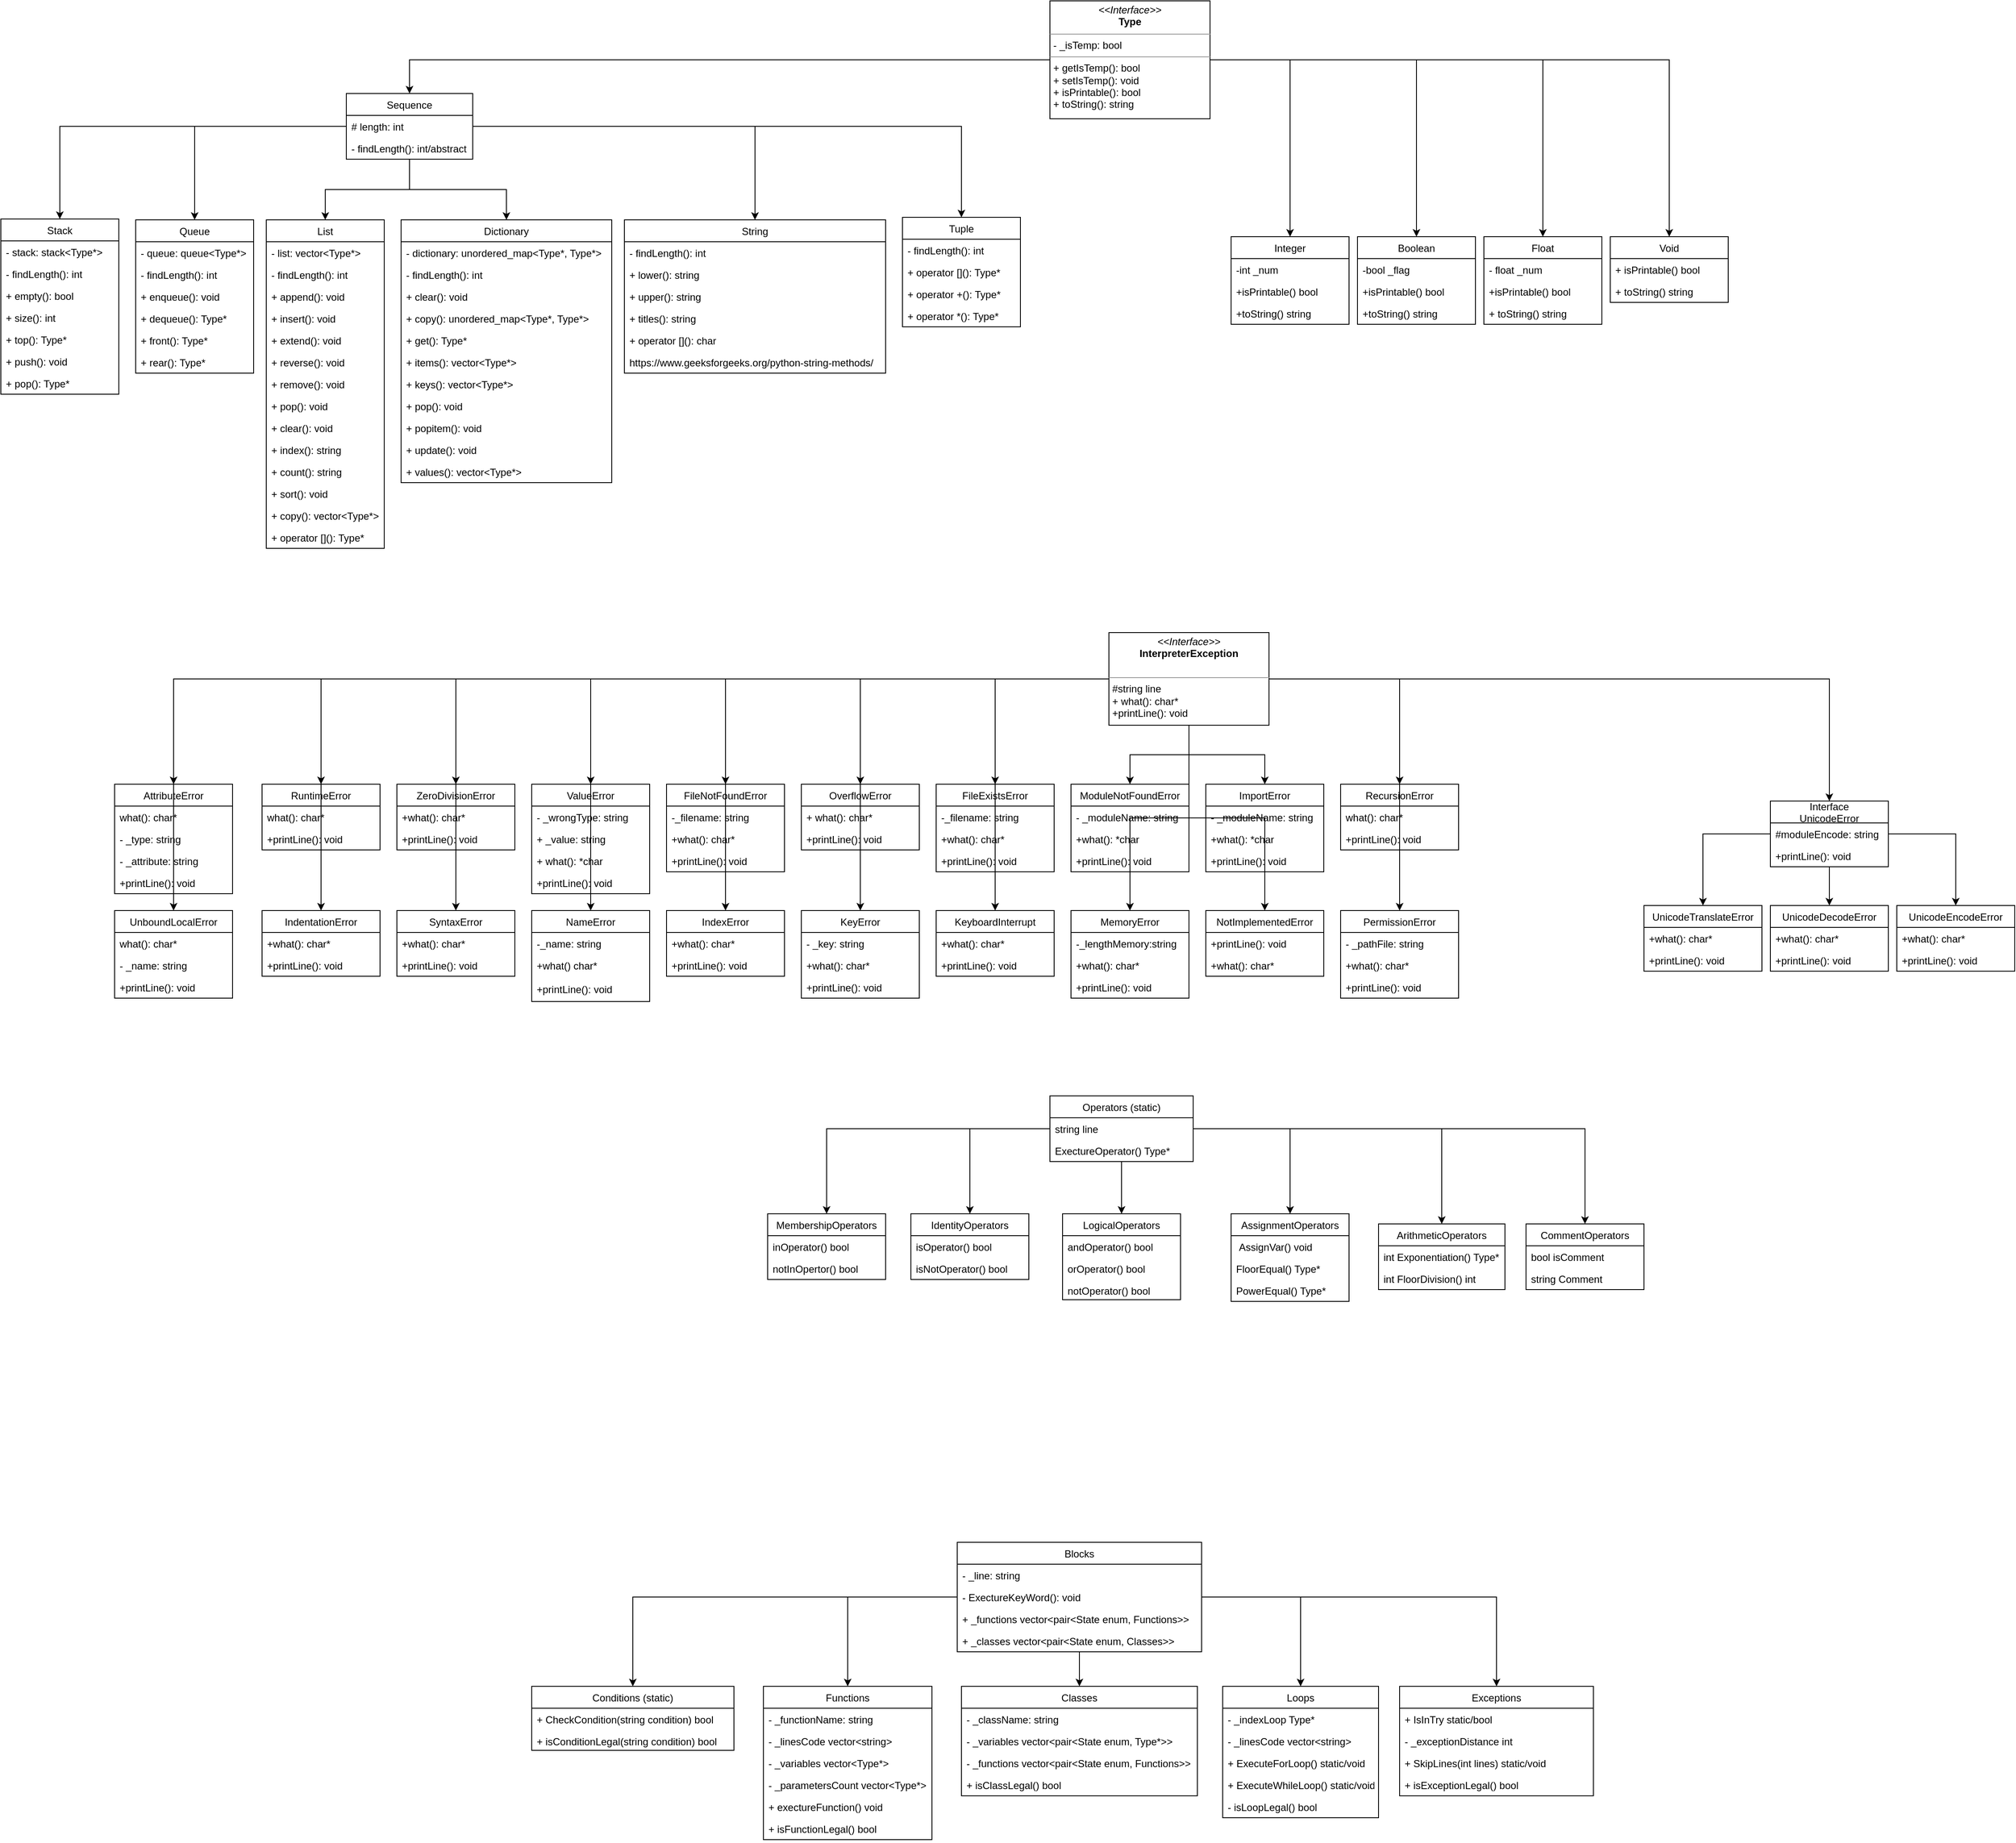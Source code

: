 <mxfile version="21.5.2" type="github">
  <diagram name="Page-1" id="qOUi_rvB6w_Xyp-fTJDZ">
    <mxGraphModel dx="1195" dy="655" grid="1" gridSize="10" guides="1" tooltips="1" connect="1" arrows="1" fold="1" page="1" pageScale="1" pageWidth="2500" pageHeight="2500" math="0" shadow="0">
      <root>
        <mxCell id="0" />
        <mxCell id="1" parent="0" />
        <mxCell id="9cgf-3eHcmUu3F2K33uJ-174" style="edgeStyle=orthogonalEdgeStyle;rounded=0;orthogonalLoop=1;jettySize=auto;html=1;entryX=0.5;entryY=0;entryDx=0;entryDy=0;" parent="1" source="9cgf-3eHcmUu3F2K33uJ-6" target="9cgf-3eHcmUu3F2K33uJ-42" edge="1">
          <mxGeometry relative="1" as="geometry" />
        </mxCell>
        <mxCell id="9cgf-3eHcmUu3F2K33uJ-175" style="edgeStyle=orthogonalEdgeStyle;rounded=0;orthogonalLoop=1;jettySize=auto;html=1;entryX=0.5;entryY=0;entryDx=0;entryDy=0;" parent="1" source="9cgf-3eHcmUu3F2K33uJ-6" target="9cgf-3eHcmUu3F2K33uJ-30" edge="1">
          <mxGeometry relative="1" as="geometry" />
        </mxCell>
        <mxCell id="9cgf-3eHcmUu3F2K33uJ-176" style="edgeStyle=orthogonalEdgeStyle;rounded=0;orthogonalLoop=1;jettySize=auto;html=1;entryX=0.5;entryY=0;entryDx=0;entryDy=0;" parent="1" source="9cgf-3eHcmUu3F2K33uJ-6" target="9cgf-3eHcmUu3F2K33uJ-10" edge="1">
          <mxGeometry relative="1" as="geometry" />
        </mxCell>
        <mxCell id="9cgf-3eHcmUu3F2K33uJ-298" style="edgeStyle=orthogonalEdgeStyle;rounded=0;orthogonalLoop=1;jettySize=auto;html=1;entryX=0.5;entryY=0;entryDx=0;entryDy=0;" parent="1" source="9cgf-3eHcmUu3F2K33uJ-6" target="9cgf-3eHcmUu3F2K33uJ-294" edge="1">
          <mxGeometry relative="1" as="geometry" />
        </mxCell>
        <mxCell id="sC8R2mAKBR0MY2Z8qdZz-3" style="edgeStyle=orthogonalEdgeStyle;rounded=0;orthogonalLoop=1;jettySize=auto;html=1;entryX=0.5;entryY=0;entryDx=0;entryDy=0;" parent="1" source="9cgf-3eHcmUu3F2K33uJ-6" target="9cgf-3eHcmUu3F2K33uJ-38" edge="1">
          <mxGeometry relative="1" as="geometry" />
        </mxCell>
        <mxCell id="sC8R2mAKBR0MY2Z8qdZz-4" style="edgeStyle=orthogonalEdgeStyle;rounded=0;orthogonalLoop=1;jettySize=auto;html=1;entryX=0.5;entryY=0;entryDx=0;entryDy=0;" parent="1" source="9cgf-3eHcmUu3F2K33uJ-6" target="9cgf-3eHcmUu3F2K33uJ-34" edge="1">
          <mxGeometry relative="1" as="geometry" />
        </mxCell>
        <mxCell id="9cgf-3eHcmUu3F2K33uJ-6" value="Sequence" style="swimlane;fontStyle=0;childLayout=stackLayout;horizontal=1;startSize=26;fillColor=none;horizontalStack=0;resizeParent=1;resizeParentMax=0;resizeLast=0;collapsible=1;marginBottom=0;" parent="1" vertex="1">
          <mxGeometry x="495" y="220" width="150" height="78" as="geometry" />
        </mxCell>
        <mxCell id="9cgf-3eHcmUu3F2K33uJ-7" value="# length: int" style="text;strokeColor=none;fillColor=none;align=left;verticalAlign=top;spacingLeft=4;spacingRight=4;overflow=hidden;rotatable=0;points=[[0,0.5],[1,0.5]];portConstraint=eastwest;" parent="9cgf-3eHcmUu3F2K33uJ-6" vertex="1">
          <mxGeometry y="26" width="150" height="26" as="geometry" />
        </mxCell>
        <mxCell id="9cgf-3eHcmUu3F2K33uJ-8" value="- findLength(): int/abstract" style="text;strokeColor=none;fillColor=none;align=left;verticalAlign=top;spacingLeft=4;spacingRight=4;overflow=hidden;rotatable=0;points=[[0,0.5],[1,0.5]];portConstraint=eastwest;" parent="9cgf-3eHcmUu3F2K33uJ-6" vertex="1">
          <mxGeometry y="52" width="150" height="26" as="geometry" />
        </mxCell>
        <mxCell id="9cgf-3eHcmUu3F2K33uJ-10" value="List" style="swimlane;fontStyle=0;childLayout=stackLayout;horizontal=1;startSize=26;fillColor=none;horizontalStack=0;resizeParent=1;resizeParentMax=0;resizeLast=0;collapsible=1;marginBottom=0;" parent="1" vertex="1">
          <mxGeometry x="400" y="370" width="140" height="390" as="geometry" />
        </mxCell>
        <mxCell id="apfAo4bZyYJJj_b2wMJo-3" value="- list: vector&lt;Type*&gt;" style="text;strokeColor=none;fillColor=none;align=left;verticalAlign=top;spacingLeft=4;spacingRight=4;overflow=hidden;rotatable=0;points=[[0,0.5],[1,0.5]];portConstraint=eastwest;" parent="9cgf-3eHcmUu3F2K33uJ-10" vertex="1">
          <mxGeometry y="26" width="140" height="26" as="geometry" />
        </mxCell>
        <mxCell id="9cgf-3eHcmUu3F2K33uJ-11" value="- findLength(): int" style="text;strokeColor=none;fillColor=none;align=left;verticalAlign=top;spacingLeft=4;spacingRight=4;overflow=hidden;rotatable=0;points=[[0,0.5],[1,0.5]];portConstraint=eastwest;" parent="9cgf-3eHcmUu3F2K33uJ-10" vertex="1">
          <mxGeometry y="52" width="140" height="26" as="geometry" />
        </mxCell>
        <mxCell id="9cgf-3eHcmUu3F2K33uJ-12" value="+ append(): void" style="text;strokeColor=none;fillColor=none;align=left;verticalAlign=top;spacingLeft=4;spacingRight=4;overflow=hidden;rotatable=0;points=[[0,0.5],[1,0.5]];portConstraint=eastwest;" parent="9cgf-3eHcmUu3F2K33uJ-10" vertex="1">
          <mxGeometry y="78" width="140" height="26" as="geometry" />
        </mxCell>
        <mxCell id="9cgf-3eHcmUu3F2K33uJ-13" value="+ insert(): void" style="text;strokeColor=none;fillColor=none;align=left;verticalAlign=top;spacingLeft=4;spacingRight=4;overflow=hidden;rotatable=0;points=[[0,0.5],[1,0.5]];portConstraint=eastwest;" parent="9cgf-3eHcmUu3F2K33uJ-10" vertex="1">
          <mxGeometry y="104" width="140" height="26" as="geometry" />
        </mxCell>
        <mxCell id="3Fgqq7EGdb1_7Wf4bBji-1" value="+ extend(): void" style="text;strokeColor=none;fillColor=none;align=left;verticalAlign=top;spacingLeft=4;spacingRight=4;overflow=hidden;rotatable=0;points=[[0,0.5],[1,0.5]];portConstraint=eastwest;" parent="9cgf-3eHcmUu3F2K33uJ-10" vertex="1">
          <mxGeometry y="130" width="140" height="26" as="geometry" />
        </mxCell>
        <mxCell id="3Fgqq7EGdb1_7Wf4bBji-2" value="+ reverse(): void" style="text;strokeColor=none;fillColor=none;align=left;verticalAlign=top;spacingLeft=4;spacingRight=4;overflow=hidden;rotatable=0;points=[[0,0.5],[1,0.5]];portConstraint=eastwest;" parent="9cgf-3eHcmUu3F2K33uJ-10" vertex="1">
          <mxGeometry y="156" width="140" height="26" as="geometry" />
        </mxCell>
        <mxCell id="3Fgqq7EGdb1_7Wf4bBji-3" value="+ remove(): void" style="text;strokeColor=none;fillColor=none;align=left;verticalAlign=top;spacingLeft=4;spacingRight=4;overflow=hidden;rotatable=0;points=[[0,0.5],[1,0.5]];portConstraint=eastwest;" parent="9cgf-3eHcmUu3F2K33uJ-10" vertex="1">
          <mxGeometry y="182" width="140" height="26" as="geometry" />
        </mxCell>
        <mxCell id="3Fgqq7EGdb1_7Wf4bBji-4" value="+ pop(): void" style="text;strokeColor=none;fillColor=none;align=left;verticalAlign=top;spacingLeft=4;spacingRight=4;overflow=hidden;rotatable=0;points=[[0,0.5],[1,0.5]];portConstraint=eastwest;" parent="9cgf-3eHcmUu3F2K33uJ-10" vertex="1">
          <mxGeometry y="208" width="140" height="26" as="geometry" />
        </mxCell>
        <mxCell id="RHxr0eWXDS4d_v-2qg2l-1" value="+ clear(): void" style="text;strokeColor=none;fillColor=none;align=left;verticalAlign=top;spacingLeft=4;spacingRight=4;overflow=hidden;rotatable=0;points=[[0,0.5],[1,0.5]];portConstraint=eastwest;" parent="9cgf-3eHcmUu3F2K33uJ-10" vertex="1">
          <mxGeometry y="234" width="140" height="26" as="geometry" />
        </mxCell>
        <mxCell id="3Fgqq7EGdb1_7Wf4bBji-5" value="+ index(): string" style="text;strokeColor=none;fillColor=none;align=left;verticalAlign=top;spacingLeft=4;spacingRight=4;overflow=hidden;rotatable=0;points=[[0,0.5],[1,0.5]];portConstraint=eastwest;" parent="9cgf-3eHcmUu3F2K33uJ-10" vertex="1">
          <mxGeometry y="260" width="140" height="26" as="geometry" />
        </mxCell>
        <mxCell id="RHxr0eWXDS4d_v-2qg2l-2" value="+ count(): string" style="text;strokeColor=none;fillColor=none;align=left;verticalAlign=top;spacingLeft=4;spacingRight=4;overflow=hidden;rotatable=0;points=[[0,0.5],[1,0.5]];portConstraint=eastwest;" parent="9cgf-3eHcmUu3F2K33uJ-10" vertex="1">
          <mxGeometry y="286" width="140" height="26" as="geometry" />
        </mxCell>
        <mxCell id="RHxr0eWXDS4d_v-2qg2l-3" value="+ sort(): void" style="text;strokeColor=none;fillColor=none;align=left;verticalAlign=top;spacingLeft=4;spacingRight=4;overflow=hidden;rotatable=0;points=[[0,0.5],[1,0.5]];portConstraint=eastwest;" parent="9cgf-3eHcmUu3F2K33uJ-10" vertex="1">
          <mxGeometry y="312" width="140" height="26" as="geometry" />
        </mxCell>
        <mxCell id="RHxr0eWXDS4d_v-2qg2l-4" value="+ copy(): vector&lt;Type*&gt;" style="text;strokeColor=none;fillColor=none;align=left;verticalAlign=top;spacingLeft=4;spacingRight=4;overflow=hidden;rotatable=0;points=[[0,0.5],[1,0.5]];portConstraint=eastwest;" parent="9cgf-3eHcmUu3F2K33uJ-10" vertex="1">
          <mxGeometry y="338" width="140" height="26" as="geometry" />
        </mxCell>
        <mxCell id="apfAo4bZyYJJj_b2wMJo-17" value="+ operator [](): Type*" style="text;strokeColor=none;fillColor=none;align=left;verticalAlign=top;spacingLeft=4;spacingRight=4;overflow=hidden;rotatable=0;points=[[0,0.5],[1,0.5]];portConstraint=eastwest;" parent="9cgf-3eHcmUu3F2K33uJ-10" vertex="1">
          <mxGeometry y="364" width="140" height="26" as="geometry" />
        </mxCell>
        <mxCell id="9cgf-3eHcmUu3F2K33uJ-30" value="Dictionary" style="swimlane;fontStyle=0;childLayout=stackLayout;horizontal=1;startSize=26;fillColor=none;horizontalStack=0;resizeParent=1;resizeParentMax=0;resizeLast=0;collapsible=1;marginBottom=0;" parent="1" vertex="1">
          <mxGeometry x="560" y="370" width="250" height="312" as="geometry" />
        </mxCell>
        <mxCell id="9cgf-3eHcmUu3F2K33uJ-33" value="- dictionary: unordered_map&lt;Type*, Type*&gt;" style="text;strokeColor=none;fillColor=none;align=left;verticalAlign=top;spacingLeft=4;spacingRight=4;overflow=hidden;rotatable=0;points=[[0,0.5],[1,0.5]];portConstraint=eastwest;" parent="9cgf-3eHcmUu3F2K33uJ-30" vertex="1">
          <mxGeometry y="26" width="250" height="26" as="geometry" />
        </mxCell>
        <mxCell id="9cgf-3eHcmUu3F2K33uJ-31" value="- findLength(): int" style="text;strokeColor=none;fillColor=none;align=left;verticalAlign=top;spacingLeft=4;spacingRight=4;overflow=hidden;rotatable=0;points=[[0,0.5],[1,0.5]];portConstraint=eastwest;" parent="9cgf-3eHcmUu3F2K33uJ-30" vertex="1">
          <mxGeometry y="52" width="250" height="26" as="geometry" />
        </mxCell>
        <mxCell id="9cgf-3eHcmUu3F2K33uJ-32" value="+ clear(): void" style="text;strokeColor=none;fillColor=none;align=left;verticalAlign=top;spacingLeft=4;spacingRight=4;overflow=hidden;rotatable=0;points=[[0,0.5],[1,0.5]];portConstraint=eastwest;" parent="9cgf-3eHcmUu3F2K33uJ-30" vertex="1">
          <mxGeometry y="78" width="250" height="26" as="geometry" />
        </mxCell>
        <mxCell id="apfAo4bZyYJJj_b2wMJo-6" value="+ copy(): unordered_map&lt;Type*, Type*&gt;" style="text;strokeColor=none;fillColor=none;align=left;verticalAlign=top;spacingLeft=4;spacingRight=4;overflow=hidden;rotatable=0;points=[[0,0.5],[1,0.5]];portConstraint=eastwest;" parent="9cgf-3eHcmUu3F2K33uJ-30" vertex="1">
          <mxGeometry y="104" width="250" height="26" as="geometry" />
        </mxCell>
        <mxCell id="apfAo4bZyYJJj_b2wMJo-7" value="+ get(): Type*" style="text;strokeColor=none;fillColor=none;align=left;verticalAlign=top;spacingLeft=4;spacingRight=4;overflow=hidden;rotatable=0;points=[[0,0.5],[1,0.5]];portConstraint=eastwest;" parent="9cgf-3eHcmUu3F2K33uJ-30" vertex="1">
          <mxGeometry y="130" width="250" height="26" as="geometry" />
        </mxCell>
        <mxCell id="apfAo4bZyYJJj_b2wMJo-8" value="+ items(): vector&lt;Type*&gt;" style="text;strokeColor=none;fillColor=none;align=left;verticalAlign=top;spacingLeft=4;spacingRight=4;overflow=hidden;rotatable=0;points=[[0,0.5],[1,0.5]];portConstraint=eastwest;" parent="9cgf-3eHcmUu3F2K33uJ-30" vertex="1">
          <mxGeometry y="156" width="250" height="26" as="geometry" />
        </mxCell>
        <mxCell id="apfAo4bZyYJJj_b2wMJo-9" value="+ keys(): vector&lt;Type*&gt;" style="text;strokeColor=none;fillColor=none;align=left;verticalAlign=top;spacingLeft=4;spacingRight=4;overflow=hidden;rotatable=0;points=[[0,0.5],[1,0.5]];portConstraint=eastwest;" parent="9cgf-3eHcmUu3F2K33uJ-30" vertex="1">
          <mxGeometry y="182" width="250" height="26" as="geometry" />
        </mxCell>
        <mxCell id="apfAo4bZyYJJj_b2wMJo-10" value="+ pop(): void" style="text;strokeColor=none;fillColor=none;align=left;verticalAlign=top;spacingLeft=4;spacingRight=4;overflow=hidden;rotatable=0;points=[[0,0.5],[1,0.5]];portConstraint=eastwest;" parent="9cgf-3eHcmUu3F2K33uJ-30" vertex="1">
          <mxGeometry y="208" width="250" height="26" as="geometry" />
        </mxCell>
        <mxCell id="apfAo4bZyYJJj_b2wMJo-11" value="+ popitem(): void" style="text;strokeColor=none;fillColor=none;align=left;verticalAlign=top;spacingLeft=4;spacingRight=4;overflow=hidden;rotatable=0;points=[[0,0.5],[1,0.5]];portConstraint=eastwest;" parent="9cgf-3eHcmUu3F2K33uJ-30" vertex="1">
          <mxGeometry y="234" width="250" height="26" as="geometry" />
        </mxCell>
        <mxCell id="apfAo4bZyYJJj_b2wMJo-12" value="+ update(): void" style="text;strokeColor=none;fillColor=none;align=left;verticalAlign=top;spacingLeft=4;spacingRight=4;overflow=hidden;rotatable=0;points=[[0,0.5],[1,0.5]];portConstraint=eastwest;" parent="9cgf-3eHcmUu3F2K33uJ-30" vertex="1">
          <mxGeometry y="260" width="250" height="26" as="geometry" />
        </mxCell>
        <mxCell id="apfAo4bZyYJJj_b2wMJo-13" value="+ values(): vector&lt;Type*&gt;" style="text;strokeColor=none;fillColor=none;align=left;verticalAlign=top;spacingLeft=4;spacingRight=4;overflow=hidden;rotatable=0;points=[[0,0.5],[1,0.5]];portConstraint=eastwest;" parent="9cgf-3eHcmUu3F2K33uJ-30" vertex="1">
          <mxGeometry y="286" width="250" height="26" as="geometry" />
        </mxCell>
        <mxCell id="9cgf-3eHcmUu3F2K33uJ-34" value="Stack" style="swimlane;fontStyle=0;childLayout=stackLayout;horizontal=1;startSize=26;fillColor=none;horizontalStack=0;resizeParent=1;resizeParentMax=0;resizeLast=0;collapsible=1;marginBottom=0;" parent="1" vertex="1">
          <mxGeometry x="85" y="369" width="140" height="208" as="geometry" />
        </mxCell>
        <mxCell id="apfAo4bZyYJJj_b2wMJo-2" value="- stack: stack&lt;Type*&gt;" style="text;strokeColor=none;fillColor=none;align=left;verticalAlign=top;spacingLeft=4;spacingRight=4;overflow=hidden;rotatable=0;points=[[0,0.5],[1,0.5]];portConstraint=eastwest;" parent="9cgf-3eHcmUu3F2K33uJ-34" vertex="1">
          <mxGeometry y="26" width="140" height="26" as="geometry" />
        </mxCell>
        <mxCell id="apfAo4bZyYJJj_b2wMJo-5" value="- findLength(): int" style="text;strokeColor=none;fillColor=none;align=left;verticalAlign=top;spacingLeft=4;spacingRight=4;overflow=hidden;rotatable=0;points=[[0,0.5],[1,0.5]];portConstraint=eastwest;" parent="9cgf-3eHcmUu3F2K33uJ-34" vertex="1">
          <mxGeometry y="52" width="140" height="26" as="geometry" />
        </mxCell>
        <mxCell id="9cgf-3eHcmUu3F2K33uJ-35" value="+ empty(): bool" style="text;strokeColor=none;fillColor=none;align=left;verticalAlign=top;spacingLeft=4;spacingRight=4;overflow=hidden;rotatable=0;points=[[0,0.5],[1,0.5]];portConstraint=eastwest;" parent="9cgf-3eHcmUu3F2K33uJ-34" vertex="1">
          <mxGeometry y="78" width="140" height="26" as="geometry" />
        </mxCell>
        <mxCell id="9cgf-3eHcmUu3F2K33uJ-36" value="+ size(): int" style="text;strokeColor=none;fillColor=none;align=left;verticalAlign=top;spacingLeft=4;spacingRight=4;overflow=hidden;rotatable=0;points=[[0,0.5],[1,0.5]];portConstraint=eastwest;" parent="9cgf-3eHcmUu3F2K33uJ-34" vertex="1">
          <mxGeometry y="104" width="140" height="26" as="geometry" />
        </mxCell>
        <mxCell id="9cgf-3eHcmUu3F2K33uJ-37" value="+ top(): Type*" style="text;strokeColor=none;fillColor=none;align=left;verticalAlign=top;spacingLeft=4;spacingRight=4;overflow=hidden;rotatable=0;points=[[0,0.5],[1,0.5]];portConstraint=eastwest;" parent="9cgf-3eHcmUu3F2K33uJ-34" vertex="1">
          <mxGeometry y="130" width="140" height="26" as="geometry" />
        </mxCell>
        <mxCell id="sC8R2mAKBR0MY2Z8qdZz-1" value="+ push(): void" style="text;strokeColor=none;fillColor=none;align=left;verticalAlign=top;spacingLeft=4;spacingRight=4;overflow=hidden;rotatable=0;points=[[0,0.5],[1,0.5]];portConstraint=eastwest;" parent="9cgf-3eHcmUu3F2K33uJ-34" vertex="1">
          <mxGeometry y="156" width="140" height="26" as="geometry" />
        </mxCell>
        <mxCell id="sC8R2mAKBR0MY2Z8qdZz-2" value="+ pop(): Type*" style="text;strokeColor=none;fillColor=none;align=left;verticalAlign=top;spacingLeft=4;spacingRight=4;overflow=hidden;rotatable=0;points=[[0,0.5],[1,0.5]];portConstraint=eastwest;" parent="9cgf-3eHcmUu3F2K33uJ-34" vertex="1">
          <mxGeometry y="182" width="140" height="26" as="geometry" />
        </mxCell>
        <mxCell id="9cgf-3eHcmUu3F2K33uJ-38" value="Queue" style="swimlane;fontStyle=0;childLayout=stackLayout;horizontal=1;startSize=26;fillColor=none;horizontalStack=0;resizeParent=1;resizeParentMax=0;resizeLast=0;collapsible=1;marginBottom=0;" parent="1" vertex="1">
          <mxGeometry x="245" y="370" width="140" height="182" as="geometry" />
        </mxCell>
        <mxCell id="apfAo4bZyYJJj_b2wMJo-1" value="- queue: queue&lt;Type*&gt;" style="text;strokeColor=none;fillColor=none;align=left;verticalAlign=top;spacingLeft=4;spacingRight=4;overflow=hidden;rotatable=0;points=[[0,0.5],[1,0.5]];portConstraint=eastwest;" parent="9cgf-3eHcmUu3F2K33uJ-38" vertex="1">
          <mxGeometry y="26" width="140" height="26" as="geometry" />
        </mxCell>
        <mxCell id="apfAo4bZyYJJj_b2wMJo-4" value="- findLength(): int" style="text;strokeColor=none;fillColor=none;align=left;verticalAlign=top;spacingLeft=4;spacingRight=4;overflow=hidden;rotatable=0;points=[[0,0.5],[1,0.5]];portConstraint=eastwest;" parent="9cgf-3eHcmUu3F2K33uJ-38" vertex="1">
          <mxGeometry y="52" width="140" height="26" as="geometry" />
        </mxCell>
        <mxCell id="9cgf-3eHcmUu3F2K33uJ-39" value="+ enqueue(): void" style="text;strokeColor=none;fillColor=none;align=left;verticalAlign=top;spacingLeft=4;spacingRight=4;overflow=hidden;rotatable=0;points=[[0,0.5],[1,0.5]];portConstraint=eastwest;" parent="9cgf-3eHcmUu3F2K33uJ-38" vertex="1">
          <mxGeometry y="78" width="140" height="26" as="geometry" />
        </mxCell>
        <mxCell id="9cgf-3eHcmUu3F2K33uJ-40" value="+ dequeue(): Type*" style="text;strokeColor=none;fillColor=none;align=left;verticalAlign=top;spacingLeft=4;spacingRight=4;overflow=hidden;rotatable=0;points=[[0,0.5],[1,0.5]];portConstraint=eastwest;" parent="9cgf-3eHcmUu3F2K33uJ-38" vertex="1">
          <mxGeometry y="104" width="140" height="26" as="geometry" />
        </mxCell>
        <mxCell id="9cgf-3eHcmUu3F2K33uJ-41" value="+ front(): Type*" style="text;strokeColor=none;fillColor=none;align=left;verticalAlign=top;spacingLeft=4;spacingRight=4;overflow=hidden;rotatable=0;points=[[0,0.5],[1,0.5]];portConstraint=eastwest;" parent="9cgf-3eHcmUu3F2K33uJ-38" vertex="1">
          <mxGeometry y="130" width="140" height="26" as="geometry" />
        </mxCell>
        <mxCell id="sC8R2mAKBR0MY2Z8qdZz-5" value="+ rear(): Type*" style="text;strokeColor=none;fillColor=none;align=left;verticalAlign=top;spacingLeft=4;spacingRight=4;overflow=hidden;rotatable=0;points=[[0,0.5],[1,0.5]];portConstraint=eastwest;" parent="9cgf-3eHcmUu3F2K33uJ-38" vertex="1">
          <mxGeometry y="156" width="140" height="26" as="geometry" />
        </mxCell>
        <mxCell id="9cgf-3eHcmUu3F2K33uJ-42" value="String" style="swimlane;fontStyle=0;childLayout=stackLayout;horizontal=1;startSize=26;fillColor=none;horizontalStack=0;resizeParent=1;resizeParentMax=0;resizeLast=0;collapsible=1;marginBottom=0;" parent="1" vertex="1">
          <mxGeometry x="825" y="370" width="310" height="182" as="geometry" />
        </mxCell>
        <mxCell id="9cgf-3eHcmUu3F2K33uJ-43" value="- findLength(): int" style="text;strokeColor=none;fillColor=none;align=left;verticalAlign=top;spacingLeft=4;spacingRight=4;overflow=hidden;rotatable=0;points=[[0,0.5],[1,0.5]];portConstraint=eastwest;" parent="9cgf-3eHcmUu3F2K33uJ-42" vertex="1">
          <mxGeometry y="26" width="310" height="26" as="geometry" />
        </mxCell>
        <mxCell id="9cgf-3eHcmUu3F2K33uJ-44" value="+ lower(): string" style="text;strokeColor=none;fillColor=none;align=left;verticalAlign=top;spacingLeft=4;spacingRight=4;overflow=hidden;rotatable=0;points=[[0,0.5],[1,0.5]];portConstraint=eastwest;" parent="9cgf-3eHcmUu3F2K33uJ-42" vertex="1">
          <mxGeometry y="52" width="310" height="26" as="geometry" />
        </mxCell>
        <mxCell id="9cgf-3eHcmUu3F2K33uJ-45" value="+ upper(): string" style="text;strokeColor=none;fillColor=none;align=left;verticalAlign=top;spacingLeft=4;spacingRight=4;overflow=hidden;rotatable=0;points=[[0,0.5],[1,0.5]];portConstraint=eastwest;" parent="9cgf-3eHcmUu3F2K33uJ-42" vertex="1">
          <mxGeometry y="78" width="310" height="26" as="geometry" />
        </mxCell>
        <mxCell id="apfAo4bZyYJJj_b2wMJo-14" value="+ titles(): string" style="text;strokeColor=none;fillColor=none;align=left;verticalAlign=top;spacingLeft=4;spacingRight=4;overflow=hidden;rotatable=0;points=[[0,0.5],[1,0.5]];portConstraint=eastwest;" parent="9cgf-3eHcmUu3F2K33uJ-42" vertex="1">
          <mxGeometry y="104" width="310" height="26" as="geometry" />
        </mxCell>
        <mxCell id="apfAo4bZyYJJj_b2wMJo-16" value="+ operator [](): char" style="text;strokeColor=none;fillColor=none;align=left;verticalAlign=top;spacingLeft=4;spacingRight=4;overflow=hidden;rotatable=0;points=[[0,0.5],[1,0.5]];portConstraint=eastwest;" parent="9cgf-3eHcmUu3F2K33uJ-42" vertex="1">
          <mxGeometry y="130" width="310" height="26" as="geometry" />
        </mxCell>
        <mxCell id="apfAo4bZyYJJj_b2wMJo-15" value="https://www.geeksforgeeks.org/python-string-methods/" style="text;strokeColor=none;fillColor=none;align=left;verticalAlign=top;spacingLeft=4;spacingRight=4;overflow=hidden;rotatable=0;points=[[0,0.5],[1,0.5]];portConstraint=eastwest;" parent="9cgf-3eHcmUu3F2K33uJ-42" vertex="1">
          <mxGeometry y="156" width="310" height="26" as="geometry" />
        </mxCell>
        <mxCell id="9cgf-3eHcmUu3F2K33uJ-47" value="Integer" style="swimlane;fontStyle=0;childLayout=stackLayout;horizontal=1;startSize=26;fillColor=none;horizontalStack=0;resizeParent=1;resizeParentMax=0;resizeLast=0;collapsible=1;marginBottom=0;" parent="1" vertex="1">
          <mxGeometry x="1545" y="390" width="140" height="104" as="geometry" />
        </mxCell>
        <mxCell id="9cgf-3eHcmUu3F2K33uJ-50" value="-int _num" style="text;strokeColor=none;fillColor=none;align=left;verticalAlign=top;spacingLeft=4;spacingRight=4;overflow=hidden;rotatable=0;points=[[0,0.5],[1,0.5]];portConstraint=eastwest;" parent="9cgf-3eHcmUu3F2K33uJ-47" vertex="1">
          <mxGeometry y="26" width="140" height="26" as="geometry" />
        </mxCell>
        <mxCell id="9cgf-3eHcmUu3F2K33uJ-48" value="+isPrintable() bool" style="text;strokeColor=none;fillColor=none;align=left;verticalAlign=top;spacingLeft=4;spacingRight=4;overflow=hidden;rotatable=0;points=[[0,0.5],[1,0.5]];portConstraint=eastwest;" parent="9cgf-3eHcmUu3F2K33uJ-47" vertex="1">
          <mxGeometry y="52" width="140" height="26" as="geometry" />
        </mxCell>
        <mxCell id="9cgf-3eHcmUu3F2K33uJ-49" value="+toString() string" style="text;strokeColor=none;fillColor=none;align=left;verticalAlign=top;spacingLeft=4;spacingRight=4;overflow=hidden;rotatable=0;points=[[0,0.5],[1,0.5]];portConstraint=eastwest;" parent="9cgf-3eHcmUu3F2K33uJ-47" vertex="1">
          <mxGeometry y="78" width="140" height="26" as="geometry" />
        </mxCell>
        <mxCell id="9cgf-3eHcmUu3F2K33uJ-51" value="Boolean" style="swimlane;fontStyle=0;childLayout=stackLayout;horizontal=1;startSize=26;fillColor=none;horizontalStack=0;resizeParent=1;resizeParentMax=0;resizeLast=0;collapsible=1;marginBottom=0;" parent="1" vertex="1">
          <mxGeometry x="1695" y="390" width="140" height="104" as="geometry" />
        </mxCell>
        <mxCell id="9cgf-3eHcmUu3F2K33uJ-52" value="-bool _flag" style="text;strokeColor=none;fillColor=none;align=left;verticalAlign=top;spacingLeft=4;spacingRight=4;overflow=hidden;rotatable=0;points=[[0,0.5],[1,0.5]];portConstraint=eastwest;" parent="9cgf-3eHcmUu3F2K33uJ-51" vertex="1">
          <mxGeometry y="26" width="140" height="26" as="geometry" />
        </mxCell>
        <mxCell id="9cgf-3eHcmUu3F2K33uJ-53" value="+isPrintable() bool" style="text;strokeColor=none;fillColor=none;align=left;verticalAlign=top;spacingLeft=4;spacingRight=4;overflow=hidden;rotatable=0;points=[[0,0.5],[1,0.5]];portConstraint=eastwest;" parent="9cgf-3eHcmUu3F2K33uJ-51" vertex="1">
          <mxGeometry y="52" width="140" height="26" as="geometry" />
        </mxCell>
        <mxCell id="9cgf-3eHcmUu3F2K33uJ-54" value="+toString() string" style="text;strokeColor=none;fillColor=none;align=left;verticalAlign=top;spacingLeft=4;spacingRight=4;overflow=hidden;rotatable=0;points=[[0,0.5],[1,0.5]];portConstraint=eastwest;" parent="9cgf-3eHcmUu3F2K33uJ-51" vertex="1">
          <mxGeometry y="78" width="140" height="26" as="geometry" />
        </mxCell>
        <mxCell id="9cgf-3eHcmUu3F2K33uJ-55" value="Float" style="swimlane;fontStyle=0;childLayout=stackLayout;horizontal=1;startSize=26;fillColor=none;horizontalStack=0;resizeParent=1;resizeParentMax=0;resizeLast=0;collapsible=1;marginBottom=0;" parent="1" vertex="1">
          <mxGeometry x="1845" y="390" width="140" height="104" as="geometry" />
        </mxCell>
        <mxCell id="9cgf-3eHcmUu3F2K33uJ-56" value="- float _num" style="text;strokeColor=none;fillColor=none;align=left;verticalAlign=top;spacingLeft=4;spacingRight=4;overflow=hidden;rotatable=0;points=[[0,0.5],[1,0.5]];portConstraint=eastwest;" parent="9cgf-3eHcmUu3F2K33uJ-55" vertex="1">
          <mxGeometry y="26" width="140" height="26" as="geometry" />
        </mxCell>
        <mxCell id="9cgf-3eHcmUu3F2K33uJ-57" value="+isPrintable() bool" style="text;strokeColor=none;fillColor=none;align=left;verticalAlign=top;spacingLeft=4;spacingRight=4;overflow=hidden;rotatable=0;points=[[0,0.5],[1,0.5]];portConstraint=eastwest;" parent="9cgf-3eHcmUu3F2K33uJ-55" vertex="1">
          <mxGeometry y="52" width="140" height="26" as="geometry" />
        </mxCell>
        <mxCell id="9cgf-3eHcmUu3F2K33uJ-58" value="+ toString() string" style="text;strokeColor=none;fillColor=none;align=left;verticalAlign=top;spacingLeft=4;spacingRight=4;overflow=hidden;rotatable=0;points=[[0,0.5],[1,0.5]];portConstraint=eastwest;" parent="9cgf-3eHcmUu3F2K33uJ-55" vertex="1">
          <mxGeometry y="78" width="140" height="26" as="geometry" />
        </mxCell>
        <mxCell id="9cgf-3eHcmUu3F2K33uJ-62" value="Void" style="swimlane;fontStyle=0;childLayout=stackLayout;horizontal=1;startSize=26;fillColor=none;horizontalStack=0;resizeParent=1;resizeParentMax=0;resizeLast=0;collapsible=1;marginBottom=0;" parent="1" vertex="1">
          <mxGeometry x="1995" y="390" width="140" height="78" as="geometry" />
        </mxCell>
        <mxCell id="9cgf-3eHcmUu3F2K33uJ-63" value="+ isPrintable() bool" style="text;strokeColor=none;fillColor=none;align=left;verticalAlign=top;spacingLeft=4;spacingRight=4;overflow=hidden;rotatable=0;points=[[0,0.5],[1,0.5]];portConstraint=eastwest;" parent="9cgf-3eHcmUu3F2K33uJ-62" vertex="1">
          <mxGeometry y="26" width="140" height="26" as="geometry" />
        </mxCell>
        <mxCell id="9cgf-3eHcmUu3F2K33uJ-64" value="+ toString() string" style="text;strokeColor=none;fillColor=none;align=left;verticalAlign=top;spacingLeft=4;spacingRight=4;overflow=hidden;rotatable=0;points=[[0,0.5],[1,0.5]];portConstraint=eastwest;" parent="9cgf-3eHcmUu3F2K33uJ-62" vertex="1">
          <mxGeometry y="52" width="140" height="26" as="geometry" />
        </mxCell>
        <mxCell id="9cgf-3eHcmUu3F2K33uJ-74" value="KeyboardInterrupt" style="swimlane;fontStyle=0;childLayout=stackLayout;horizontal=1;startSize=26;fillColor=none;horizontalStack=0;resizeParent=1;resizeParentMax=0;resizeLast=0;collapsible=1;marginBottom=0;" parent="1" vertex="1">
          <mxGeometry x="1195" y="1190" width="140" height="78" as="geometry" />
        </mxCell>
        <mxCell id="9cgf-3eHcmUu3F2K33uJ-75" value="+what(): char*" style="text;strokeColor=none;fillColor=none;align=left;verticalAlign=top;spacingLeft=4;spacingRight=4;overflow=hidden;rotatable=0;points=[[0,0.5],[1,0.5]];portConstraint=eastwest;" parent="9cgf-3eHcmUu3F2K33uJ-74" vertex="1">
          <mxGeometry y="26" width="140" height="26" as="geometry" />
        </mxCell>
        <mxCell id="9cgf-3eHcmUu3F2K33uJ-77" value="+printLine(): void" style="text;strokeColor=none;fillColor=none;align=left;verticalAlign=top;spacingLeft=4;spacingRight=4;overflow=hidden;rotatable=0;points=[[0,0.5],[1,0.5]];portConstraint=eastwest;" parent="9cgf-3eHcmUu3F2K33uJ-74" vertex="1">
          <mxGeometry y="52" width="140" height="26" as="geometry" />
        </mxCell>
        <mxCell id="9cgf-3eHcmUu3F2K33uJ-78" value="MemoryError" style="swimlane;fontStyle=0;childLayout=stackLayout;horizontal=1;startSize=26;fillColor=none;horizontalStack=0;resizeParent=1;resizeParentMax=0;resizeLast=0;collapsible=1;marginBottom=0;" parent="1" vertex="1">
          <mxGeometry x="1355" y="1190" width="140" height="104" as="geometry" />
        </mxCell>
        <mxCell id="9cgf-3eHcmUu3F2K33uJ-79" value="-_lengthMemory:string" style="text;strokeColor=none;fillColor=none;align=left;verticalAlign=top;spacingLeft=4;spacingRight=4;overflow=hidden;rotatable=0;points=[[0,0.5],[1,0.5]];portConstraint=eastwest;" parent="9cgf-3eHcmUu3F2K33uJ-78" vertex="1">
          <mxGeometry y="26" width="140" height="26" as="geometry" />
        </mxCell>
        <mxCell id="9cgf-3eHcmUu3F2K33uJ-80" value="+what(): char*" style="text;strokeColor=none;fillColor=none;align=left;verticalAlign=top;spacingLeft=4;spacingRight=4;overflow=hidden;rotatable=0;points=[[0,0.5],[1,0.5]];portConstraint=eastwest;" parent="9cgf-3eHcmUu3F2K33uJ-78" vertex="1">
          <mxGeometry y="52" width="140" height="26" as="geometry" />
        </mxCell>
        <mxCell id="9cgf-3eHcmUu3F2K33uJ-81" value="+printLine(): void" style="text;strokeColor=none;fillColor=none;align=left;verticalAlign=top;spacingLeft=4;spacingRight=4;overflow=hidden;rotatable=0;points=[[0,0.5],[1,0.5]];portConstraint=eastwest;" parent="9cgf-3eHcmUu3F2K33uJ-78" vertex="1">
          <mxGeometry y="78" width="140" height="26" as="geometry" />
        </mxCell>
        <mxCell id="9cgf-3eHcmUu3F2K33uJ-82" value="NotImplementedError" style="swimlane;fontStyle=0;childLayout=stackLayout;horizontal=1;startSize=26;fillColor=none;horizontalStack=0;resizeParent=1;resizeParentMax=0;resizeLast=0;collapsible=1;marginBottom=0;" parent="1" vertex="1">
          <mxGeometry x="1515" y="1190" width="140" height="78" as="geometry" />
        </mxCell>
        <mxCell id="9cgf-3eHcmUu3F2K33uJ-84" value="+printLine(): void" style="text;strokeColor=none;fillColor=none;align=left;verticalAlign=top;spacingLeft=4;spacingRight=4;overflow=hidden;rotatable=0;points=[[0,0.5],[1,0.5]];portConstraint=eastwest;" parent="9cgf-3eHcmUu3F2K33uJ-82" vertex="1">
          <mxGeometry y="26" width="140" height="26" as="geometry" />
        </mxCell>
        <mxCell id="ubNsNBtOtZSnK_6g8NiD-1" value="+what(): char*&#xa;" style="text;strokeColor=none;fillColor=none;align=left;verticalAlign=top;spacingLeft=4;spacingRight=4;overflow=hidden;rotatable=0;points=[[0,0.5],[1,0.5]];portConstraint=eastwest;" parent="9cgf-3eHcmUu3F2K33uJ-82" vertex="1">
          <mxGeometry y="52" width="140" height="26" as="geometry" />
        </mxCell>
        <mxCell id="9cgf-3eHcmUu3F2K33uJ-86" value="RuntimeError" style="swimlane;fontStyle=0;childLayout=stackLayout;horizontal=1;startSize=26;fillColor=none;horizontalStack=0;resizeParent=1;resizeParentMax=0;resizeLast=0;collapsible=1;marginBottom=0;" parent="1" vertex="1">
          <mxGeometry x="395" y="1040" width="140" height="78" as="geometry" />
        </mxCell>
        <mxCell id="9cgf-3eHcmUu3F2K33uJ-87" value="what(): char*" style="text;strokeColor=none;fillColor=none;align=left;verticalAlign=top;spacingLeft=4;spacingRight=4;overflow=hidden;rotatable=0;points=[[0,0.5],[1,0.5]];portConstraint=eastwest;" parent="9cgf-3eHcmUu3F2K33uJ-86" vertex="1">
          <mxGeometry y="26" width="140" height="26" as="geometry" />
        </mxCell>
        <mxCell id="nfyu4Wa5GuZ4ksQ1JbwZ-1" value="+printLine(): void" style="text;strokeColor=none;fillColor=none;align=left;verticalAlign=top;spacingLeft=4;spacingRight=4;overflow=hidden;rotatable=0;points=[[0,0.5],[1,0.5]];portConstraint=eastwest;" parent="9cgf-3eHcmUu3F2K33uJ-86" vertex="1">
          <mxGeometry y="52" width="140" height="26" as="geometry" />
        </mxCell>
        <mxCell id="9cgf-3eHcmUu3F2K33uJ-90" value="OverflowError" style="swimlane;fontStyle=0;childLayout=stackLayout;horizontal=1;startSize=26;fillColor=none;horizontalStack=0;resizeParent=1;resizeParentMax=0;resizeLast=0;collapsible=1;marginBottom=0;" parent="1" vertex="1">
          <mxGeometry x="1035" y="1040" width="140" height="78" as="geometry" />
        </mxCell>
        <mxCell id="9cgf-3eHcmUu3F2K33uJ-91" value="+ what(): char*" style="text;strokeColor=none;fillColor=none;align=left;verticalAlign=top;spacingLeft=4;spacingRight=4;overflow=hidden;rotatable=0;points=[[0,0.5],[1,0.5]];portConstraint=eastwest;" parent="9cgf-3eHcmUu3F2K33uJ-90" vertex="1">
          <mxGeometry y="26" width="140" height="26" as="geometry" />
        </mxCell>
        <mxCell id="nfyu4Wa5GuZ4ksQ1JbwZ-5" value="+printLine(): void" style="text;strokeColor=none;fillColor=none;align=left;verticalAlign=top;spacingLeft=4;spacingRight=4;overflow=hidden;rotatable=0;points=[[0,0.5],[1,0.5]];portConstraint=eastwest;" parent="9cgf-3eHcmUu3F2K33uJ-90" vertex="1">
          <mxGeometry y="52" width="140" height="26" as="geometry" />
        </mxCell>
        <mxCell id="9cgf-3eHcmUu3F2K33uJ-94" value="KeyError" style="swimlane;fontStyle=0;childLayout=stackLayout;horizontal=1;startSize=26;fillColor=none;horizontalStack=0;resizeParent=1;resizeParentMax=0;resizeLast=0;collapsible=1;marginBottom=0;" parent="1" vertex="1">
          <mxGeometry x="1035" y="1190" width="140" height="104" as="geometry" />
        </mxCell>
        <mxCell id="9cgf-3eHcmUu3F2K33uJ-95" value="- _key: string" style="text;strokeColor=none;fillColor=none;align=left;verticalAlign=top;spacingLeft=4;spacingRight=4;overflow=hidden;rotatable=0;points=[[0,0.5],[1,0.5]];portConstraint=eastwest;" parent="9cgf-3eHcmUu3F2K33uJ-94" vertex="1">
          <mxGeometry y="26" width="140" height="26" as="geometry" />
        </mxCell>
        <mxCell id="9cgf-3eHcmUu3F2K33uJ-96" value="+what(): char*" style="text;strokeColor=none;fillColor=none;align=left;verticalAlign=top;spacingLeft=4;spacingRight=4;overflow=hidden;rotatable=0;points=[[0,0.5],[1,0.5]];portConstraint=eastwest;" parent="9cgf-3eHcmUu3F2K33uJ-94" vertex="1">
          <mxGeometry y="52" width="140" height="26" as="geometry" />
        </mxCell>
        <mxCell id="nfyu4Wa5GuZ4ksQ1JbwZ-13" value="+printLine(): void" style="text;strokeColor=none;fillColor=none;align=left;verticalAlign=top;spacingLeft=4;spacingRight=4;overflow=hidden;rotatable=0;points=[[0,0.5],[1,0.5]];portConstraint=eastwest;" parent="9cgf-3eHcmUu3F2K33uJ-94" vertex="1">
          <mxGeometry y="78" width="140" height="26" as="geometry" />
        </mxCell>
        <mxCell id="9cgf-3eHcmUu3F2K33uJ-98" value="IndexError" style="swimlane;fontStyle=0;childLayout=stackLayout;horizontal=1;startSize=26;fillColor=none;horizontalStack=0;resizeParent=1;resizeParentMax=0;resizeLast=0;collapsible=1;marginBottom=0;" parent="1" vertex="1">
          <mxGeometry x="875" y="1190" width="140" height="78" as="geometry" />
        </mxCell>
        <mxCell id="9cgf-3eHcmUu3F2K33uJ-99" value="+what(): char*" style="text;strokeColor=none;fillColor=none;align=left;verticalAlign=top;spacingLeft=4;spacingRight=4;overflow=hidden;rotatable=0;points=[[0,0.5],[1,0.5]];portConstraint=eastwest;" parent="9cgf-3eHcmUu3F2K33uJ-98" vertex="1">
          <mxGeometry y="26" width="140" height="26" as="geometry" />
        </mxCell>
        <mxCell id="nfyu4Wa5GuZ4ksQ1JbwZ-12" value="+printLine(): void" style="text;strokeColor=none;fillColor=none;align=left;verticalAlign=top;spacingLeft=4;spacingRight=4;overflow=hidden;rotatable=0;points=[[0,0.5],[1,0.5]];portConstraint=eastwest;" parent="9cgf-3eHcmUu3F2K33uJ-98" vertex="1">
          <mxGeometry y="52" width="140" height="26" as="geometry" />
        </mxCell>
        <mxCell id="9cgf-3eHcmUu3F2K33uJ-102" value="NameError" style="swimlane;fontStyle=0;childLayout=stackLayout;horizontal=1;startSize=26;fillColor=none;horizontalStack=0;resizeParent=1;resizeParentMax=0;resizeLast=0;collapsible=1;marginBottom=0;" parent="1" vertex="1">
          <mxGeometry x="715" y="1190" width="140" height="108" as="geometry" />
        </mxCell>
        <mxCell id="9cgf-3eHcmUu3F2K33uJ-103" value="-_name: string" style="text;strokeColor=none;fillColor=none;align=left;verticalAlign=top;spacingLeft=4;spacingRight=4;overflow=hidden;rotatable=0;points=[[0,0.5],[1,0.5]];portConstraint=eastwest;" parent="9cgf-3eHcmUu3F2K33uJ-102" vertex="1">
          <mxGeometry y="26" width="140" height="26" as="geometry" />
        </mxCell>
        <mxCell id="9cgf-3eHcmUu3F2K33uJ-104" value="+what() char*" style="text;strokeColor=none;fillColor=none;align=left;verticalAlign=top;spacingLeft=4;spacingRight=4;overflow=hidden;rotatable=0;points=[[0,0.5],[1,0.5]];portConstraint=eastwest;" parent="9cgf-3eHcmUu3F2K33uJ-102" vertex="1">
          <mxGeometry y="52" width="140" height="28" as="geometry" />
        </mxCell>
        <mxCell id="nfyu4Wa5GuZ4ksQ1JbwZ-11" value="+printLine(): void" style="text;strokeColor=none;fillColor=none;align=left;verticalAlign=top;spacingLeft=4;spacingRight=4;overflow=hidden;rotatable=0;points=[[0,0.5],[1,0.5]];portConstraint=eastwest;" parent="9cgf-3eHcmUu3F2K33uJ-102" vertex="1">
          <mxGeometry y="80" width="140" height="28" as="geometry" />
        </mxCell>
        <mxCell id="9cgf-3eHcmUu3F2K33uJ-106" value="ValueError" style="swimlane;fontStyle=0;childLayout=stackLayout;horizontal=1;startSize=26;fillColor=none;horizontalStack=0;resizeParent=1;resizeParentMax=0;resizeLast=0;collapsible=1;marginBottom=0;" parent="1" vertex="1">
          <mxGeometry x="715" y="1040" width="140" height="130" as="geometry" />
        </mxCell>
        <mxCell id="9cgf-3eHcmUu3F2K33uJ-107" value="- _wrongType: string" style="text;strokeColor=none;fillColor=none;align=left;verticalAlign=top;spacingLeft=4;spacingRight=4;overflow=hidden;rotatable=0;points=[[0,0.5],[1,0.5]];portConstraint=eastwest;" parent="9cgf-3eHcmUu3F2K33uJ-106" vertex="1">
          <mxGeometry y="26" width="140" height="26" as="geometry" />
        </mxCell>
        <mxCell id="9cgf-3eHcmUu3F2K33uJ-109" value="+ _value: string" style="text;strokeColor=none;fillColor=none;align=left;verticalAlign=top;spacingLeft=4;spacingRight=4;overflow=hidden;rotatable=0;points=[[0,0.5],[1,0.5]];portConstraint=eastwest;" parent="9cgf-3eHcmUu3F2K33uJ-106" vertex="1">
          <mxGeometry y="52" width="140" height="26" as="geometry" />
        </mxCell>
        <mxCell id="9cgf-3eHcmUu3F2K33uJ-108" value="+ what(): *char" style="text;strokeColor=none;fillColor=none;align=left;verticalAlign=top;spacingLeft=4;spacingRight=4;overflow=hidden;rotatable=0;points=[[0,0.5],[1,0.5]];portConstraint=eastwest;" parent="9cgf-3eHcmUu3F2K33uJ-106" vertex="1">
          <mxGeometry y="78" width="140" height="26" as="geometry" />
        </mxCell>
        <mxCell id="nfyu4Wa5GuZ4ksQ1JbwZ-3" value="+printLine(): void" style="text;strokeColor=none;fillColor=none;align=left;verticalAlign=top;spacingLeft=4;spacingRight=4;overflow=hidden;rotatable=0;points=[[0,0.5],[1,0.5]];portConstraint=eastwest;" parent="9cgf-3eHcmUu3F2K33uJ-106" vertex="1">
          <mxGeometry y="104" width="140" height="26" as="geometry" />
        </mxCell>
        <mxCell id="9cgf-3eHcmUu3F2K33uJ-110" value="SyntaxError" style="swimlane;fontStyle=0;childLayout=stackLayout;horizontal=1;startSize=26;fillColor=none;horizontalStack=0;resizeParent=1;resizeParentMax=0;resizeLast=0;collapsible=1;marginBottom=0;" parent="1" vertex="1">
          <mxGeometry x="555" y="1190" width="140" height="78" as="geometry" />
        </mxCell>
        <mxCell id="9cgf-3eHcmUu3F2K33uJ-111" value="+what(): char*" style="text;strokeColor=none;fillColor=none;align=left;verticalAlign=top;spacingLeft=4;spacingRight=4;overflow=hidden;rotatable=0;points=[[0,0.5],[1,0.5]];portConstraint=eastwest;" parent="9cgf-3eHcmUu3F2K33uJ-110" vertex="1">
          <mxGeometry y="26" width="140" height="26" as="geometry" />
        </mxCell>
        <mxCell id="nfyu4Wa5GuZ4ksQ1JbwZ-10" value="+printLine(): void" style="text;strokeColor=none;fillColor=none;align=left;verticalAlign=top;spacingLeft=4;spacingRight=4;overflow=hidden;rotatable=0;points=[[0,0.5],[1,0.5]];portConstraint=eastwest;" parent="9cgf-3eHcmUu3F2K33uJ-110" vertex="1">
          <mxGeometry y="52" width="140" height="26" as="geometry" />
        </mxCell>
        <mxCell id="9cgf-3eHcmUu3F2K33uJ-114" value="IndentationError" style="swimlane;fontStyle=0;childLayout=stackLayout;horizontal=1;startSize=26;fillColor=none;horizontalStack=0;resizeParent=1;resizeParentMax=0;resizeLast=0;collapsible=1;marginBottom=0;" parent="1" vertex="1">
          <mxGeometry x="395" y="1190" width="140" height="78" as="geometry" />
        </mxCell>
        <mxCell id="9cgf-3eHcmUu3F2K33uJ-115" value="+what(): char*" style="text;strokeColor=none;fillColor=none;align=left;verticalAlign=top;spacingLeft=4;spacingRight=4;overflow=hidden;rotatable=0;points=[[0,0.5],[1,0.5]];portConstraint=eastwest;" parent="9cgf-3eHcmUu3F2K33uJ-114" vertex="1">
          <mxGeometry y="26" width="140" height="26" as="geometry" />
        </mxCell>
        <mxCell id="nfyu4Wa5GuZ4ksQ1JbwZ-9" value="+printLine(): void" style="text;strokeColor=none;fillColor=none;align=left;verticalAlign=top;spacingLeft=4;spacingRight=4;overflow=hidden;rotatable=0;points=[[0,0.5],[1,0.5]];portConstraint=eastwest;" parent="9cgf-3eHcmUu3F2K33uJ-114" vertex="1">
          <mxGeometry y="52" width="140" height="26" as="geometry" />
        </mxCell>
        <mxCell id="9cgf-3eHcmUu3F2K33uJ-118" value="ZeroDivisionError" style="swimlane;fontStyle=0;childLayout=stackLayout;horizontal=1;startSize=26;fillColor=none;horizontalStack=0;resizeParent=1;resizeParentMax=0;resizeLast=0;collapsible=1;marginBottom=0;" parent="1" vertex="1">
          <mxGeometry x="555" y="1040" width="140" height="78" as="geometry" />
        </mxCell>
        <mxCell id="9cgf-3eHcmUu3F2K33uJ-119" value="+what(): char*" style="text;strokeColor=none;fillColor=none;align=left;verticalAlign=top;spacingLeft=4;spacingRight=4;overflow=hidden;rotatable=0;points=[[0,0.5],[1,0.5]];portConstraint=eastwest;" parent="9cgf-3eHcmUu3F2K33uJ-118" vertex="1">
          <mxGeometry y="26" width="140" height="26" as="geometry" />
        </mxCell>
        <mxCell id="nfyu4Wa5GuZ4ksQ1JbwZ-2" value="+printLine(): void" style="text;strokeColor=none;fillColor=none;align=left;verticalAlign=top;spacingLeft=4;spacingRight=4;overflow=hidden;rotatable=0;points=[[0,0.5],[1,0.5]];portConstraint=eastwest;" parent="9cgf-3eHcmUu3F2K33uJ-118" vertex="1">
          <mxGeometry y="52" width="140" height="26" as="geometry" />
        </mxCell>
        <mxCell id="9cgf-3eHcmUu3F2K33uJ-204" style="edgeStyle=orthogonalEdgeStyle;rounded=0;orthogonalLoop=1;jettySize=auto;html=1;entryX=0.5;entryY=0;entryDx=0;entryDy=0;" parent="1" source="9cgf-3eHcmUu3F2K33uJ-122" target="9cgf-3eHcmUu3F2K33uJ-138" edge="1">
          <mxGeometry relative="1" as="geometry" />
        </mxCell>
        <mxCell id="9cgf-3eHcmUu3F2K33uJ-205" style="edgeStyle=orthogonalEdgeStyle;rounded=0;orthogonalLoop=1;jettySize=auto;html=1;entryX=0.5;entryY=0;entryDx=0;entryDy=0;" parent="1" source="9cgf-3eHcmUu3F2K33uJ-122" target="9cgf-3eHcmUu3F2K33uJ-134" edge="1">
          <mxGeometry relative="1" as="geometry" />
        </mxCell>
        <mxCell id="9cgf-3eHcmUu3F2K33uJ-206" style="edgeStyle=orthogonalEdgeStyle;rounded=0;orthogonalLoop=1;jettySize=auto;html=1;entryX=0.5;entryY=0;entryDx=0;entryDy=0;" parent="1" source="9cgf-3eHcmUu3F2K33uJ-122" target="9cgf-3eHcmUu3F2K33uJ-130" edge="1">
          <mxGeometry relative="1" as="geometry" />
        </mxCell>
        <mxCell id="9cgf-3eHcmUu3F2K33uJ-122" value="Interface&#xa;UnicodeError" style="swimlane;fontStyle=0;childLayout=stackLayout;horizontal=1;startSize=26;fillColor=none;horizontalStack=0;resizeParent=1;resizeParentMax=0;resizeLast=0;collapsible=1;marginBottom=0;" parent="1" vertex="1">
          <mxGeometry x="2185" y="1060" width="140" height="78" as="geometry" />
        </mxCell>
        <mxCell id="9cgf-3eHcmUu3F2K33uJ-123" value="#moduleEncode: string" style="text;strokeColor=none;fillColor=none;align=left;verticalAlign=top;spacingLeft=4;spacingRight=4;overflow=hidden;rotatable=0;points=[[0,0.5],[1,0.5]];portConstraint=eastwest;" parent="9cgf-3eHcmUu3F2K33uJ-122" vertex="1">
          <mxGeometry y="26" width="140" height="26" as="geometry" />
        </mxCell>
        <mxCell id="dDg23P69hnMgz5wMFTjy-1" value="+printLine(): void" style="text;strokeColor=none;fillColor=none;align=left;verticalAlign=top;spacingLeft=4;spacingRight=4;overflow=hidden;rotatable=0;points=[[0,0.5],[1,0.5]];portConstraint=eastwest;" parent="9cgf-3eHcmUu3F2K33uJ-122" vertex="1">
          <mxGeometry y="52" width="140" height="26" as="geometry" />
        </mxCell>
        <mxCell id="9cgf-3eHcmUu3F2K33uJ-126" value="FileNotFoundError" style="swimlane;fontStyle=0;childLayout=stackLayout;horizontal=1;startSize=26;fillColor=none;horizontalStack=0;resizeParent=1;resizeParentMax=0;resizeLast=0;collapsible=1;marginBottom=0;" parent="1" vertex="1">
          <mxGeometry x="875" y="1040" width="140" height="104" as="geometry" />
        </mxCell>
        <mxCell id="9cgf-3eHcmUu3F2K33uJ-127" value="-_filename: string" style="text;strokeColor=none;fillColor=none;align=left;verticalAlign=top;spacingLeft=4;spacingRight=4;overflow=hidden;rotatable=0;points=[[0,0.5],[1,0.5]];portConstraint=eastwest;" parent="9cgf-3eHcmUu3F2K33uJ-126" vertex="1">
          <mxGeometry y="26" width="140" height="26" as="geometry" />
        </mxCell>
        <mxCell id="9cgf-3eHcmUu3F2K33uJ-128" value="+what(): char* " style="text;strokeColor=none;fillColor=none;align=left;verticalAlign=top;spacingLeft=4;spacingRight=4;overflow=hidden;rotatable=0;points=[[0,0.5],[1,0.5]];portConstraint=eastwest;" parent="9cgf-3eHcmUu3F2K33uJ-126" vertex="1">
          <mxGeometry y="52" width="140" height="26" as="geometry" />
        </mxCell>
        <mxCell id="nfyu4Wa5GuZ4ksQ1JbwZ-4" value="+printLine(): void" style="text;strokeColor=none;fillColor=none;align=left;verticalAlign=top;spacingLeft=4;spacingRight=4;overflow=hidden;rotatable=0;points=[[0,0.5],[1,0.5]];portConstraint=eastwest;" parent="9cgf-3eHcmUu3F2K33uJ-126" vertex="1">
          <mxGeometry y="78" width="140" height="26" as="geometry" />
        </mxCell>
        <mxCell id="9cgf-3eHcmUu3F2K33uJ-130" value="UnicodeEncodeError" style="swimlane;fontStyle=0;childLayout=stackLayout;horizontal=1;startSize=26;fillColor=none;horizontalStack=0;resizeParent=1;resizeParentMax=0;resizeLast=0;collapsible=1;marginBottom=0;" parent="1" vertex="1">
          <mxGeometry x="2335" y="1184" width="140" height="78" as="geometry" />
        </mxCell>
        <mxCell id="9cgf-3eHcmUu3F2K33uJ-132" value="+what(): char*" style="text;strokeColor=none;fillColor=none;align=left;verticalAlign=top;spacingLeft=4;spacingRight=4;overflow=hidden;rotatable=0;points=[[0,0.5],[1,0.5]];portConstraint=eastwest;" parent="9cgf-3eHcmUu3F2K33uJ-130" vertex="1">
          <mxGeometry y="26" width="140" height="26" as="geometry" />
        </mxCell>
        <mxCell id="9cgf-3eHcmUu3F2K33uJ-133" value="+printLine(): void" style="text;strokeColor=none;fillColor=none;align=left;verticalAlign=top;spacingLeft=4;spacingRight=4;overflow=hidden;rotatable=0;points=[[0,0.5],[1,0.5]];portConstraint=eastwest;" parent="9cgf-3eHcmUu3F2K33uJ-130" vertex="1">
          <mxGeometry y="52" width="140" height="26" as="geometry" />
        </mxCell>
        <mxCell id="9cgf-3eHcmUu3F2K33uJ-134" value="UnicodeDecodeError" style="swimlane;fontStyle=0;childLayout=stackLayout;horizontal=1;startSize=26;fillColor=none;horizontalStack=0;resizeParent=1;resizeParentMax=0;resizeLast=0;collapsible=1;marginBottom=0;" parent="1" vertex="1">
          <mxGeometry x="2185" y="1184" width="140" height="78" as="geometry" />
        </mxCell>
        <mxCell id="9cgf-3eHcmUu3F2K33uJ-136" value="+what(): char*" style="text;strokeColor=none;fillColor=none;align=left;verticalAlign=top;spacingLeft=4;spacingRight=4;overflow=hidden;rotatable=0;points=[[0,0.5],[1,0.5]];portConstraint=eastwest;" parent="9cgf-3eHcmUu3F2K33uJ-134" vertex="1">
          <mxGeometry y="26" width="140" height="26" as="geometry" />
        </mxCell>
        <mxCell id="9cgf-3eHcmUu3F2K33uJ-137" value="+printLine(): void" style="text;strokeColor=none;fillColor=none;align=left;verticalAlign=top;spacingLeft=4;spacingRight=4;overflow=hidden;rotatable=0;points=[[0,0.5],[1,0.5]];portConstraint=eastwest;" parent="9cgf-3eHcmUu3F2K33uJ-134" vertex="1">
          <mxGeometry y="52" width="140" height="26" as="geometry" />
        </mxCell>
        <mxCell id="9cgf-3eHcmUu3F2K33uJ-138" value="UnicodeTranslateError" style="swimlane;fontStyle=0;childLayout=stackLayout;horizontal=1;startSize=26;fillColor=none;horizontalStack=0;resizeParent=1;resizeParentMax=0;resizeLast=0;collapsible=1;marginBottom=0;" parent="1" vertex="1">
          <mxGeometry x="2035" y="1184" width="140" height="78" as="geometry" />
        </mxCell>
        <mxCell id="9cgf-3eHcmUu3F2K33uJ-140" value="+what(): char*" style="text;strokeColor=none;fillColor=none;align=left;verticalAlign=top;spacingLeft=4;spacingRight=4;overflow=hidden;rotatable=0;points=[[0,0.5],[1,0.5]];portConstraint=eastwest;" parent="9cgf-3eHcmUu3F2K33uJ-138" vertex="1">
          <mxGeometry y="26" width="140" height="26" as="geometry" />
        </mxCell>
        <mxCell id="9cgf-3eHcmUu3F2K33uJ-141" value="+printLine(): void" style="text;strokeColor=none;fillColor=none;align=left;verticalAlign=top;spacingLeft=4;spacingRight=4;overflow=hidden;rotatable=0;points=[[0,0.5],[1,0.5]];portConstraint=eastwest;" parent="9cgf-3eHcmUu3F2K33uJ-138" vertex="1">
          <mxGeometry y="52" width="140" height="26" as="geometry" />
        </mxCell>
        <mxCell id="9cgf-3eHcmUu3F2K33uJ-142" value="FileExistsError" style="swimlane;fontStyle=0;childLayout=stackLayout;horizontal=1;startSize=26;fillColor=none;horizontalStack=0;resizeParent=1;resizeParentMax=0;resizeLast=0;collapsible=1;marginBottom=0;" parent="1" vertex="1">
          <mxGeometry x="1195" y="1040" width="140" height="104" as="geometry" />
        </mxCell>
        <mxCell id="9cgf-3eHcmUu3F2K33uJ-143" value="-_filename: string" style="text;strokeColor=none;fillColor=none;align=left;verticalAlign=top;spacingLeft=4;spacingRight=4;overflow=hidden;rotatable=0;points=[[0,0.5],[1,0.5]];portConstraint=eastwest;" parent="9cgf-3eHcmUu3F2K33uJ-142" vertex="1">
          <mxGeometry y="26" width="140" height="26" as="geometry" />
        </mxCell>
        <mxCell id="9cgf-3eHcmUu3F2K33uJ-144" value="+what(): char*" style="text;strokeColor=none;fillColor=none;align=left;verticalAlign=top;spacingLeft=4;spacingRight=4;overflow=hidden;rotatable=0;points=[[0,0.5],[1,0.5]];portConstraint=eastwest;" parent="9cgf-3eHcmUu3F2K33uJ-142" vertex="1">
          <mxGeometry y="52" width="140" height="26" as="geometry" />
        </mxCell>
        <mxCell id="nfyu4Wa5GuZ4ksQ1JbwZ-6" value="+printLine(): void" style="text;strokeColor=none;fillColor=none;align=left;verticalAlign=top;spacingLeft=4;spacingRight=4;overflow=hidden;rotatable=0;points=[[0,0.5],[1,0.5]];portConstraint=eastwest;" parent="9cgf-3eHcmUu3F2K33uJ-142" vertex="1">
          <mxGeometry y="78" width="140" height="26" as="geometry" />
        </mxCell>
        <mxCell id="9cgf-3eHcmUu3F2K33uJ-146" value="ModuleNotFoundError" style="swimlane;fontStyle=0;childLayout=stackLayout;horizontal=1;startSize=26;fillColor=none;horizontalStack=0;resizeParent=1;resizeParentMax=0;resizeLast=0;collapsible=1;marginBottom=0;" parent="1" vertex="1">
          <mxGeometry x="1355" y="1040" width="140" height="104" as="geometry" />
        </mxCell>
        <mxCell id="9cgf-3eHcmUu3F2K33uJ-147" value="- _moduleName: string" style="text;strokeColor=none;fillColor=none;align=left;verticalAlign=top;spacingLeft=4;spacingRight=4;overflow=hidden;rotatable=0;points=[[0,0.5],[1,0.5]];portConstraint=eastwest;" parent="9cgf-3eHcmUu3F2K33uJ-146" vertex="1">
          <mxGeometry y="26" width="140" height="26" as="geometry" />
        </mxCell>
        <mxCell id="9cgf-3eHcmUu3F2K33uJ-148" value="+what(): *char" style="text;strokeColor=none;fillColor=none;align=left;verticalAlign=top;spacingLeft=4;spacingRight=4;overflow=hidden;rotatable=0;points=[[0,0.5],[1,0.5]];portConstraint=eastwest;" parent="9cgf-3eHcmUu3F2K33uJ-146" vertex="1">
          <mxGeometry y="52" width="140" height="26" as="geometry" />
        </mxCell>
        <mxCell id="nfyu4Wa5GuZ4ksQ1JbwZ-7" value="+printLine(): void" style="text;strokeColor=none;fillColor=none;align=left;verticalAlign=top;spacingLeft=4;spacingRight=4;overflow=hidden;rotatable=0;points=[[0,0.5],[1,0.5]];portConstraint=eastwest;" parent="9cgf-3eHcmUu3F2K33uJ-146" vertex="1">
          <mxGeometry y="78" width="140" height="26" as="geometry" />
        </mxCell>
        <mxCell id="9cgf-3eHcmUu3F2K33uJ-150" value="ImportError" style="swimlane;fontStyle=0;childLayout=stackLayout;horizontal=1;startSize=26;fillColor=none;horizontalStack=0;resizeParent=1;resizeParentMax=0;resizeLast=0;collapsible=1;marginBottom=0;" parent="1" vertex="1">
          <mxGeometry x="1515" y="1040" width="140" height="104" as="geometry" />
        </mxCell>
        <mxCell id="9cgf-3eHcmUu3F2K33uJ-151" value="- _moduleName: string" style="text;strokeColor=none;fillColor=none;align=left;verticalAlign=top;spacingLeft=4;spacingRight=4;overflow=hidden;rotatable=0;points=[[0,0.5],[1,0.5]];portConstraint=eastwest;" parent="9cgf-3eHcmUu3F2K33uJ-150" vertex="1">
          <mxGeometry y="26" width="140" height="26" as="geometry" />
        </mxCell>
        <mxCell id="9cgf-3eHcmUu3F2K33uJ-152" value="+what(): *char" style="text;strokeColor=none;fillColor=none;align=left;verticalAlign=top;spacingLeft=4;spacingRight=4;overflow=hidden;rotatable=0;points=[[0,0.5],[1,0.5]];portConstraint=eastwest;" parent="9cgf-3eHcmUu3F2K33uJ-150" vertex="1">
          <mxGeometry y="52" width="140" height="26" as="geometry" />
        </mxCell>
        <mxCell id="nfyu4Wa5GuZ4ksQ1JbwZ-8" value="+printLine(): void" style="text;strokeColor=none;fillColor=none;align=left;verticalAlign=top;spacingLeft=4;spacingRight=4;overflow=hidden;rotatable=0;points=[[0,0.5],[1,0.5]];portConstraint=eastwest;" parent="9cgf-3eHcmUu3F2K33uJ-150" vertex="1">
          <mxGeometry y="78" width="140" height="26" as="geometry" />
        </mxCell>
        <mxCell id="9cgf-3eHcmUu3F2K33uJ-158" value="PermissionError" style="swimlane;fontStyle=0;childLayout=stackLayout;horizontal=1;startSize=26;fillColor=none;horizontalStack=0;resizeParent=1;resizeParentMax=0;resizeLast=0;collapsible=1;marginBottom=0;" parent="1" vertex="1">
          <mxGeometry x="1675" y="1190" width="140" height="104" as="geometry" />
        </mxCell>
        <mxCell id="9cgf-3eHcmUu3F2K33uJ-159" value="- _pathFile: string" style="text;strokeColor=none;fillColor=none;align=left;verticalAlign=top;spacingLeft=4;spacingRight=4;overflow=hidden;rotatable=0;points=[[0,0.5],[1,0.5]];portConstraint=eastwest;" parent="9cgf-3eHcmUu3F2K33uJ-158" vertex="1">
          <mxGeometry y="26" width="140" height="26" as="geometry" />
        </mxCell>
        <mxCell id="9cgf-3eHcmUu3F2K33uJ-160" value="+what(): char*" style="text;strokeColor=none;fillColor=none;align=left;verticalAlign=top;spacingLeft=4;spacingRight=4;overflow=hidden;rotatable=0;points=[[0,0.5],[1,0.5]];portConstraint=eastwest;" parent="9cgf-3eHcmUu3F2K33uJ-158" vertex="1">
          <mxGeometry y="52" width="140" height="26" as="geometry" />
        </mxCell>
        <mxCell id="9cgf-3eHcmUu3F2K33uJ-161" value="+printLine(): void" style="text;strokeColor=none;fillColor=none;align=left;verticalAlign=top;spacingLeft=4;spacingRight=4;overflow=hidden;rotatable=0;points=[[0,0.5],[1,0.5]];portConstraint=eastwest;" parent="9cgf-3eHcmUu3F2K33uJ-158" vertex="1">
          <mxGeometry y="78" width="140" height="26" as="geometry" />
        </mxCell>
        <mxCell id="9cgf-3eHcmUu3F2K33uJ-249" style="edgeStyle=orthogonalEdgeStyle;rounded=0;orthogonalLoop=1;jettySize=auto;html=1;entryX=0.5;entryY=0;entryDx=0;entryDy=0;" parent="1" source="9cgf-3eHcmUu3F2K33uJ-207" target="9cgf-3eHcmUu3F2K33uJ-239" edge="1">
          <mxGeometry relative="1" as="geometry" />
        </mxCell>
        <mxCell id="9cgf-3eHcmUu3F2K33uJ-250" style="edgeStyle=orthogonalEdgeStyle;rounded=0;orthogonalLoop=1;jettySize=auto;html=1;entryX=0.5;entryY=0;entryDx=0;entryDy=0;" parent="1" source="9cgf-3eHcmUu3F2K33uJ-207" target="9cgf-3eHcmUu3F2K33uJ-243" edge="1">
          <mxGeometry relative="1" as="geometry" />
        </mxCell>
        <mxCell id="9cgf-3eHcmUu3F2K33uJ-251" style="edgeStyle=orthogonalEdgeStyle;rounded=0;orthogonalLoop=1;jettySize=auto;html=1;entryX=0.5;entryY=0;entryDx=0;entryDy=0;" parent="1" source="9cgf-3eHcmUu3F2K33uJ-207" target="9cgf-3eHcmUu3F2K33uJ-219" edge="1">
          <mxGeometry relative="1" as="geometry" />
        </mxCell>
        <mxCell id="9cgf-3eHcmUu3F2K33uJ-253" style="edgeStyle=orthogonalEdgeStyle;rounded=0;orthogonalLoop=1;jettySize=auto;html=1;entryX=0.5;entryY=0;entryDx=0;entryDy=0;" parent="1" source="9cgf-3eHcmUu3F2K33uJ-207" target="9cgf-3eHcmUu3F2K33uJ-215" edge="1">
          <mxGeometry relative="1" as="geometry" />
        </mxCell>
        <mxCell id="9cgf-3eHcmUu3F2K33uJ-255" style="edgeStyle=orthogonalEdgeStyle;rounded=0;orthogonalLoop=1;jettySize=auto;html=1;entryX=0.5;entryY=0;entryDx=0;entryDy=0;" parent="1" source="9cgf-3eHcmUu3F2K33uJ-207" target="9cgf-3eHcmUu3F2K33uJ-231" edge="1">
          <mxGeometry relative="1" as="geometry" />
        </mxCell>
        <mxCell id="9cgf-3eHcmUu3F2K33uJ-266" style="edgeStyle=orthogonalEdgeStyle;rounded=0;orthogonalLoop=1;jettySize=auto;html=1;entryX=0.5;entryY=0;entryDx=0;entryDy=0;" parent="1" source="9cgf-3eHcmUu3F2K33uJ-207" target="9cgf-3eHcmUu3F2K33uJ-262" edge="1">
          <mxGeometry relative="1" as="geometry" />
        </mxCell>
        <mxCell id="9cgf-3eHcmUu3F2K33uJ-207" value="Operators (static)" style="swimlane;fontStyle=0;childLayout=stackLayout;horizontal=1;startSize=26;fillColor=none;horizontalStack=0;resizeParent=1;resizeParentMax=0;resizeLast=0;collapsible=1;marginBottom=0;" parent="1" vertex="1">
          <mxGeometry x="1330" y="1410" width="170" height="78" as="geometry" />
        </mxCell>
        <mxCell id="9cgf-3eHcmUu3F2K33uJ-208" value="string line" style="text;strokeColor=none;fillColor=none;align=left;verticalAlign=top;spacingLeft=4;spacingRight=4;overflow=hidden;rotatable=0;points=[[0,0.5],[1,0.5]];portConstraint=eastwest;" parent="9cgf-3eHcmUu3F2K33uJ-207" vertex="1">
          <mxGeometry y="26" width="170" height="26" as="geometry" />
        </mxCell>
        <mxCell id="9cgf-3eHcmUu3F2K33uJ-209" value="ExectureOperator() Type*" style="text;strokeColor=none;fillColor=none;align=left;verticalAlign=top;spacingLeft=4;spacingRight=4;overflow=hidden;rotatable=0;points=[[0,0.5],[1,0.5]];portConstraint=eastwest;" parent="9cgf-3eHcmUu3F2K33uJ-207" vertex="1">
          <mxGeometry y="52" width="170" height="26" as="geometry" />
        </mxCell>
        <mxCell id="9cgf-3eHcmUu3F2K33uJ-215" value="MembershipOperators" style="swimlane;fontStyle=0;childLayout=stackLayout;horizontal=1;startSize=26;fillColor=none;horizontalStack=0;resizeParent=1;resizeParentMax=0;resizeLast=0;collapsible=1;marginBottom=0;" parent="1" vertex="1">
          <mxGeometry x="995" y="1550" width="140" height="78" as="geometry" />
        </mxCell>
        <mxCell id="9cgf-3eHcmUu3F2K33uJ-216" value="inOperator() bool" style="text;strokeColor=none;fillColor=none;align=left;verticalAlign=top;spacingLeft=4;spacingRight=4;overflow=hidden;rotatable=0;points=[[0,0.5],[1,0.5]];portConstraint=eastwest;" parent="9cgf-3eHcmUu3F2K33uJ-215" vertex="1">
          <mxGeometry y="26" width="140" height="26" as="geometry" />
        </mxCell>
        <mxCell id="9cgf-3eHcmUu3F2K33uJ-217" value="notInOpertor() bool" style="text;strokeColor=none;fillColor=none;align=left;verticalAlign=top;spacingLeft=4;spacingRight=4;overflow=hidden;rotatable=0;points=[[0,0.5],[1,0.5]];portConstraint=eastwest;" parent="9cgf-3eHcmUu3F2K33uJ-215" vertex="1">
          <mxGeometry y="52" width="140" height="26" as="geometry" />
        </mxCell>
        <mxCell id="9cgf-3eHcmUu3F2K33uJ-219" value="IdentityOperators" style="swimlane;fontStyle=0;childLayout=stackLayout;horizontal=1;startSize=26;fillColor=none;horizontalStack=0;resizeParent=1;resizeParentMax=0;resizeLast=0;collapsible=1;marginBottom=0;" parent="1" vertex="1">
          <mxGeometry x="1165" y="1550" width="140" height="78" as="geometry" />
        </mxCell>
        <mxCell id="9cgf-3eHcmUu3F2K33uJ-220" value="isOperator() bool" style="text;strokeColor=none;fillColor=none;align=left;verticalAlign=top;spacingLeft=4;spacingRight=4;overflow=hidden;rotatable=0;points=[[0,0.5],[1,0.5]];portConstraint=eastwest;" parent="9cgf-3eHcmUu3F2K33uJ-219" vertex="1">
          <mxGeometry y="26" width="140" height="26" as="geometry" />
        </mxCell>
        <mxCell id="9cgf-3eHcmUu3F2K33uJ-221" value="isNotOperator() bool" style="text;strokeColor=none;fillColor=none;align=left;verticalAlign=top;spacingLeft=4;spacingRight=4;overflow=hidden;rotatable=0;points=[[0,0.5],[1,0.5]];portConstraint=eastwest;" parent="9cgf-3eHcmUu3F2K33uJ-219" vertex="1">
          <mxGeometry y="52" width="140" height="26" as="geometry" />
        </mxCell>
        <mxCell id="9cgf-3eHcmUu3F2K33uJ-231" value="LogicalOperators" style="swimlane;fontStyle=0;childLayout=stackLayout;horizontal=1;startSize=26;fillColor=none;horizontalStack=0;resizeParent=1;resizeParentMax=0;resizeLast=0;collapsible=1;marginBottom=0;" parent="1" vertex="1">
          <mxGeometry x="1345" y="1550" width="140" height="102" as="geometry" />
        </mxCell>
        <mxCell id="9cgf-3eHcmUu3F2K33uJ-232" value="andOperator() bool" style="text;strokeColor=none;fillColor=none;align=left;verticalAlign=top;spacingLeft=4;spacingRight=4;overflow=hidden;rotatable=0;points=[[0,0.5],[1,0.5]];portConstraint=eastwest;" parent="9cgf-3eHcmUu3F2K33uJ-231" vertex="1">
          <mxGeometry y="26" width="140" height="26" as="geometry" />
        </mxCell>
        <mxCell id="9cgf-3eHcmUu3F2K33uJ-233" value="orOperator() bool" style="text;strokeColor=none;fillColor=none;align=left;verticalAlign=top;spacingLeft=4;spacingRight=4;overflow=hidden;rotatable=0;points=[[0,0.5],[1,0.5]];portConstraint=eastwest;" parent="9cgf-3eHcmUu3F2K33uJ-231" vertex="1">
          <mxGeometry y="52" width="140" height="26" as="geometry" />
        </mxCell>
        <mxCell id="9cgf-3eHcmUu3F2K33uJ-234" value="notOperator() bool" style="text;strokeColor=none;fillColor=none;align=left;verticalAlign=top;spacingLeft=4;spacingRight=4;overflow=hidden;rotatable=0;points=[[0,0.5],[1,0.5]];portConstraint=eastwest;" parent="9cgf-3eHcmUu3F2K33uJ-231" vertex="1">
          <mxGeometry y="78" width="140" height="24" as="geometry" />
        </mxCell>
        <mxCell id="9cgf-3eHcmUu3F2K33uJ-239" value="AssignmentOperators" style="swimlane;fontStyle=0;childLayout=stackLayout;horizontal=1;startSize=26;fillColor=none;horizontalStack=0;resizeParent=1;resizeParentMax=0;resizeLast=0;collapsible=1;marginBottom=0;" parent="1" vertex="1">
          <mxGeometry x="1545" y="1550" width="140" height="104" as="geometry" />
        </mxCell>
        <mxCell id="9cgf-3eHcmUu3F2K33uJ-240" value=" AssignVar() void" style="text;strokeColor=none;fillColor=none;align=left;verticalAlign=top;spacingLeft=4;spacingRight=4;overflow=hidden;rotatable=0;points=[[0,0.5],[1,0.5]];portConstraint=eastwest;" parent="9cgf-3eHcmUu3F2K33uJ-239" vertex="1">
          <mxGeometry y="26" width="140" height="26" as="geometry" />
        </mxCell>
        <mxCell id="bRovooXzcQnjIIkFLB22-17" value="FloorEqual() Type*" style="text;strokeColor=none;fillColor=none;align=left;verticalAlign=top;spacingLeft=4;spacingRight=4;overflow=hidden;rotatable=0;points=[[0,0.5],[1,0.5]];portConstraint=eastwest;" parent="9cgf-3eHcmUu3F2K33uJ-239" vertex="1">
          <mxGeometry y="52" width="140" height="26" as="geometry" />
        </mxCell>
        <mxCell id="cm_YJCYZdUL_sHRF9HID-1" value="PowerEqual() Type*" style="text;strokeColor=none;fillColor=none;align=left;verticalAlign=top;spacingLeft=4;spacingRight=4;overflow=hidden;rotatable=0;points=[[0,0.5],[1,0.5]];portConstraint=eastwest;" parent="9cgf-3eHcmUu3F2K33uJ-239" vertex="1">
          <mxGeometry y="78" width="140" height="26" as="geometry" />
        </mxCell>
        <mxCell id="9cgf-3eHcmUu3F2K33uJ-243" value="ArithmeticOperators" style="swimlane;fontStyle=0;childLayout=stackLayout;horizontal=1;startSize=26;fillColor=none;horizontalStack=0;resizeParent=1;resizeParentMax=0;resizeLast=0;collapsible=1;marginBottom=0;" parent="1" vertex="1">
          <mxGeometry x="1720" y="1562" width="150" height="78" as="geometry" />
        </mxCell>
        <mxCell id="bRovooXzcQnjIIkFLB22-8" value="int Exponentiation() Type*" style="text;strokeColor=none;fillColor=none;align=left;verticalAlign=top;spacingLeft=4;spacingRight=4;overflow=hidden;rotatable=0;points=[[0,0.5],[1,0.5]];portConstraint=eastwest;" parent="9cgf-3eHcmUu3F2K33uJ-243" vertex="1">
          <mxGeometry y="26" width="150" height="26" as="geometry" />
        </mxCell>
        <mxCell id="bRovooXzcQnjIIkFLB22-9" value="int FloorDivision() int" style="text;strokeColor=none;fillColor=none;align=left;verticalAlign=top;spacingLeft=4;spacingRight=4;overflow=hidden;rotatable=0;points=[[0,0.5],[1,0.5]];portConstraint=eastwest;" parent="9cgf-3eHcmUu3F2K33uJ-243" vertex="1">
          <mxGeometry y="52" width="150" height="26" as="geometry" />
        </mxCell>
        <mxCell id="9cgf-3eHcmUu3F2K33uJ-288" style="edgeStyle=orthogonalEdgeStyle;rounded=0;orthogonalLoop=1;jettySize=auto;html=1;entryX=0.5;entryY=0;entryDx=0;entryDy=0;" parent="1" source="9cgf-3eHcmUu3F2K33uJ-258" target="9cgf-3eHcmUu3F2K33uJ-276" edge="1">
          <mxGeometry relative="1" as="geometry" />
        </mxCell>
        <mxCell id="9cgf-3eHcmUu3F2K33uJ-289" style="edgeStyle=orthogonalEdgeStyle;rounded=0;orthogonalLoop=1;jettySize=auto;html=1;entryX=0.5;entryY=0;entryDx=0;entryDy=0;" parent="1" source="9cgf-3eHcmUu3F2K33uJ-258" target="9cgf-3eHcmUu3F2K33uJ-268" edge="1">
          <mxGeometry relative="1" as="geometry" />
        </mxCell>
        <mxCell id="9cgf-3eHcmUu3F2K33uJ-290" style="edgeStyle=orthogonalEdgeStyle;rounded=0;orthogonalLoop=1;jettySize=auto;html=1;entryX=0.5;entryY=0;entryDx=0;entryDy=0;" parent="1" source="9cgf-3eHcmUu3F2K33uJ-258" target="9cgf-3eHcmUu3F2K33uJ-272" edge="1">
          <mxGeometry relative="1" as="geometry" />
        </mxCell>
        <mxCell id="9cgf-3eHcmUu3F2K33uJ-291" style="edgeStyle=orthogonalEdgeStyle;rounded=0;orthogonalLoop=1;jettySize=auto;html=1;entryX=0.5;entryY=0;entryDx=0;entryDy=0;" parent="1" source="9cgf-3eHcmUu3F2K33uJ-258" target="9cgf-3eHcmUu3F2K33uJ-280" edge="1">
          <mxGeometry relative="1" as="geometry" />
        </mxCell>
        <mxCell id="vZhrZoYTxS2QkySFie4s-11" style="edgeStyle=orthogonalEdgeStyle;rounded=0;orthogonalLoop=1;jettySize=auto;html=1;entryX=0.5;entryY=0;entryDx=0;entryDy=0;" parent="1" source="9cgf-3eHcmUu3F2K33uJ-258" target="vZhrZoYTxS2QkySFie4s-4" edge="1">
          <mxGeometry relative="1" as="geometry" />
        </mxCell>
        <mxCell id="9cgf-3eHcmUu3F2K33uJ-258" value="Blocks" style="swimlane;fontStyle=0;childLayout=stackLayout;horizontal=1;startSize=26;fillColor=none;horizontalStack=0;resizeParent=1;resizeParentMax=0;resizeLast=0;collapsible=1;marginBottom=0;" parent="1" vertex="1">
          <mxGeometry x="1220" y="1940" width="290" height="130" as="geometry" />
        </mxCell>
        <mxCell id="9cgf-3eHcmUu3F2K33uJ-259" value="- _line: string" style="text;strokeColor=none;fillColor=none;align=left;verticalAlign=top;spacingLeft=4;spacingRight=4;overflow=hidden;rotatable=0;points=[[0,0.5],[1,0.5]];portConstraint=eastwest;" parent="9cgf-3eHcmUu3F2K33uJ-258" vertex="1">
          <mxGeometry y="26" width="290" height="26" as="geometry" />
        </mxCell>
        <mxCell id="9cgf-3eHcmUu3F2K33uJ-260" value="- ExectureKeyWord(): void" style="text;strokeColor=none;fillColor=none;align=left;verticalAlign=top;spacingLeft=4;spacingRight=4;overflow=hidden;rotatable=0;points=[[0,0.5],[1,0.5]];portConstraint=eastwest;" parent="9cgf-3eHcmUu3F2K33uJ-258" vertex="1">
          <mxGeometry y="52" width="290" height="26" as="geometry" />
        </mxCell>
        <mxCell id="vZhrZoYTxS2QkySFie4s-59" value="+ _functions vector&lt;pair&lt;State enum, Functions&gt;&gt;" style="text;strokeColor=none;fillColor=none;align=left;verticalAlign=top;spacingLeft=4;spacingRight=4;overflow=hidden;rotatable=0;points=[[0,0.5],[1,0.5]];portConstraint=eastwest;" parent="9cgf-3eHcmUu3F2K33uJ-258" vertex="1">
          <mxGeometry y="78" width="290" height="26" as="geometry" />
        </mxCell>
        <mxCell id="vZhrZoYTxS2QkySFie4s-60" value="+ _classes vector&lt;pair&lt;State enum, Classes&gt;&gt;" style="text;strokeColor=none;fillColor=none;align=left;verticalAlign=top;spacingLeft=4;spacingRight=4;overflow=hidden;rotatable=0;points=[[0,0.5],[1,0.5]];portConstraint=eastwest;" parent="9cgf-3eHcmUu3F2K33uJ-258" vertex="1">
          <mxGeometry y="104" width="290" height="26" as="geometry" />
        </mxCell>
        <mxCell id="9cgf-3eHcmUu3F2K33uJ-262" value="CommentOperators" style="swimlane;fontStyle=0;childLayout=stackLayout;horizontal=1;startSize=26;fillColor=none;horizontalStack=0;resizeParent=1;resizeParentMax=0;resizeLast=0;collapsible=1;marginBottom=0;" parent="1" vertex="1">
          <mxGeometry x="1895" y="1562" width="140" height="78" as="geometry" />
        </mxCell>
        <mxCell id="9cgf-3eHcmUu3F2K33uJ-263" value="bool isComment" style="text;strokeColor=none;fillColor=none;align=left;verticalAlign=top;spacingLeft=4;spacingRight=4;overflow=hidden;rotatable=0;points=[[0,0.5],[1,0.5]];portConstraint=eastwest;" parent="9cgf-3eHcmUu3F2K33uJ-262" vertex="1">
          <mxGeometry y="26" width="140" height="26" as="geometry" />
        </mxCell>
        <mxCell id="9cgf-3eHcmUu3F2K33uJ-264" value="string Comment" style="text;strokeColor=none;fillColor=none;align=left;verticalAlign=top;spacingLeft=4;spacingRight=4;overflow=hidden;rotatable=0;points=[[0,0.5],[1,0.5]];portConstraint=eastwest;" parent="9cgf-3eHcmUu3F2K33uJ-262" vertex="1">
          <mxGeometry y="52" width="140" height="26" as="geometry" />
        </mxCell>
        <mxCell id="9cgf-3eHcmUu3F2K33uJ-268" value="Functions" style="swimlane;fontStyle=0;childLayout=stackLayout;horizontal=1;startSize=26;fillColor=none;horizontalStack=0;resizeParent=1;resizeParentMax=0;resizeLast=0;collapsible=1;marginBottom=0;" parent="1" vertex="1">
          <mxGeometry x="990" y="2111" width="200" height="182" as="geometry" />
        </mxCell>
        <mxCell id="vZhrZoYTxS2QkySFie4s-15" value="- _functionName: string" style="text;strokeColor=none;fillColor=none;align=left;verticalAlign=top;spacingLeft=4;spacingRight=4;overflow=hidden;rotatable=0;points=[[0,0.5],[1,0.5]];portConstraint=eastwest;" parent="9cgf-3eHcmUu3F2K33uJ-268" vertex="1">
          <mxGeometry y="26" width="200" height="26" as="geometry" />
        </mxCell>
        <mxCell id="9cgf-3eHcmUu3F2K33uJ-269" value="- _linesCode vector&lt;string&gt;" style="text;strokeColor=none;fillColor=none;align=left;verticalAlign=top;spacingLeft=4;spacingRight=4;overflow=hidden;rotatable=0;points=[[0,0.5],[1,0.5]];portConstraint=eastwest;" parent="9cgf-3eHcmUu3F2K33uJ-268" vertex="1">
          <mxGeometry y="52" width="200" height="26" as="geometry" />
        </mxCell>
        <mxCell id="9cgf-3eHcmUu3F2K33uJ-270" value="- _variables vector&lt;Type*&gt;" style="text;strokeColor=none;fillColor=none;align=left;verticalAlign=top;spacingLeft=4;spacingRight=4;overflow=hidden;rotatable=0;points=[[0,0.5],[1,0.5]];portConstraint=eastwest;" parent="9cgf-3eHcmUu3F2K33uJ-268" vertex="1">
          <mxGeometry y="78" width="200" height="26" as="geometry" />
        </mxCell>
        <mxCell id="vZhrZoYTxS2QkySFie4s-16" value="- _parametersCount vector&lt;Type*&gt;" style="text;strokeColor=none;fillColor=none;align=left;verticalAlign=top;spacingLeft=4;spacingRight=4;overflow=hidden;rotatable=0;points=[[0,0.5],[1,0.5]];portConstraint=eastwest;" parent="9cgf-3eHcmUu3F2K33uJ-268" vertex="1">
          <mxGeometry y="104" width="200" height="26" as="geometry" />
        </mxCell>
        <mxCell id="bRovooXzcQnjIIkFLB22-1" value="+ exectureFunction() void" style="text;strokeColor=none;fillColor=none;align=left;verticalAlign=top;spacingLeft=4;spacingRight=4;overflow=hidden;rotatable=0;points=[[0,0.5],[1,0.5]];portConstraint=eastwest;" parent="9cgf-3eHcmUu3F2K33uJ-268" vertex="1">
          <mxGeometry y="130" width="200" height="26" as="geometry" />
        </mxCell>
        <mxCell id="vZhrZoYTxS2QkySFie4s-2" value="+ isFunctionLegal() bool" style="text;strokeColor=none;fillColor=none;align=left;verticalAlign=top;spacingLeft=4;spacingRight=4;overflow=hidden;rotatable=0;points=[[0,0.5],[1,0.5]];portConstraint=eastwest;" parent="9cgf-3eHcmUu3F2K33uJ-268" vertex="1">
          <mxGeometry y="156" width="200" height="26" as="geometry" />
        </mxCell>
        <mxCell id="9cgf-3eHcmUu3F2K33uJ-272" value="Loops" style="swimlane;fontStyle=0;childLayout=stackLayout;horizontal=1;startSize=26;fillColor=none;horizontalStack=0;resizeParent=1;resizeParentMax=0;resizeLast=0;collapsible=1;marginBottom=0;" parent="1" vertex="1">
          <mxGeometry x="1535" y="2111" width="185" height="156" as="geometry" />
        </mxCell>
        <mxCell id="9cgf-3eHcmUu3F2K33uJ-273" value="- _indexLoop Type*" style="text;strokeColor=none;fillColor=none;align=left;verticalAlign=top;spacingLeft=4;spacingRight=4;overflow=hidden;rotatable=0;points=[[0,0.5],[1,0.5]];portConstraint=eastwest;" parent="9cgf-3eHcmUu3F2K33uJ-272" vertex="1">
          <mxGeometry y="26" width="185" height="26" as="geometry" />
        </mxCell>
        <mxCell id="9cgf-3eHcmUu3F2K33uJ-274" value="- _linesCode vector&lt;string&gt;" style="text;strokeColor=none;fillColor=none;align=left;verticalAlign=top;spacingLeft=4;spacingRight=4;overflow=hidden;rotatable=0;points=[[0,0.5],[1,0.5]];portConstraint=eastwest;" parent="9cgf-3eHcmUu3F2K33uJ-272" vertex="1">
          <mxGeometry y="52" width="185" height="26" as="geometry" />
        </mxCell>
        <mxCell id="9cgf-3eHcmUu3F2K33uJ-275" value="+ ExecuteForLoop() static/void" style="text;strokeColor=none;fillColor=none;align=left;verticalAlign=top;spacingLeft=4;spacingRight=4;overflow=hidden;rotatable=0;points=[[0,0.5],[1,0.5]];portConstraint=eastwest;" parent="9cgf-3eHcmUu3F2K33uJ-272" vertex="1">
          <mxGeometry y="78" width="185" height="26" as="geometry" />
        </mxCell>
        <mxCell id="PiKJKPzHzv2ixXXliqs7-8" value="+ ExecuteWhileLoop() static/void" style="text;strokeColor=none;fillColor=none;align=left;verticalAlign=top;spacingLeft=4;spacingRight=4;overflow=hidden;rotatable=0;points=[[0,0.5],[1,0.5]];portConstraint=eastwest;" parent="9cgf-3eHcmUu3F2K33uJ-272" vertex="1">
          <mxGeometry y="104" width="185" height="26" as="geometry" />
        </mxCell>
        <mxCell id="vZhrZoYTxS2QkySFie4s-17" value="- isLoopLegal() bool" style="text;strokeColor=none;fillColor=none;align=left;verticalAlign=top;spacingLeft=4;spacingRight=4;overflow=hidden;rotatable=0;points=[[0,0.5],[1,0.5]];portConstraint=eastwest;" parent="9cgf-3eHcmUu3F2K33uJ-272" vertex="1">
          <mxGeometry y="130" width="185" height="26" as="geometry" />
        </mxCell>
        <mxCell id="9cgf-3eHcmUu3F2K33uJ-276" value="Conditions (static)" style="swimlane;fontStyle=0;childLayout=stackLayout;horizontal=1;startSize=26;fillColor=none;horizontalStack=0;resizeParent=1;resizeParentMax=0;resizeLast=0;collapsible=1;marginBottom=0;" parent="1" vertex="1">
          <mxGeometry x="715" y="2111" width="240" height="76" as="geometry" />
        </mxCell>
        <mxCell id="9cgf-3eHcmUu3F2K33uJ-278" value="+ CheckCondition(string condition) bool" style="text;strokeColor=none;fillColor=none;align=left;verticalAlign=top;spacingLeft=4;spacingRight=4;overflow=hidden;rotatable=0;points=[[0,0.5],[1,0.5]];portConstraint=eastwest;" parent="9cgf-3eHcmUu3F2K33uJ-276" vertex="1">
          <mxGeometry y="26" width="240" height="26" as="geometry" />
        </mxCell>
        <mxCell id="vZhrZoYTxS2QkySFie4s-1" value="+ isConditionLegal(string condition) bool" style="text;strokeColor=none;fillColor=none;align=left;verticalAlign=top;spacingLeft=4;spacingRight=4;overflow=hidden;rotatable=0;points=[[0,0.5],[1,0.5]];portConstraint=eastwest;" parent="9cgf-3eHcmUu3F2K33uJ-276" vertex="1">
          <mxGeometry y="52" width="240" height="24" as="geometry" />
        </mxCell>
        <mxCell id="9cgf-3eHcmUu3F2K33uJ-280" value="Exceptions" style="swimlane;fontStyle=0;childLayout=stackLayout;horizontal=1;startSize=26;fillColor=none;horizontalStack=0;resizeParent=1;resizeParentMax=0;resizeLast=0;collapsible=1;marginBottom=0;" parent="1" vertex="1">
          <mxGeometry x="1745" y="2111" width="230" height="130" as="geometry" />
        </mxCell>
        <mxCell id="9cgf-3eHcmUu3F2K33uJ-281" value="+ IsInTry static/bool" style="text;strokeColor=none;fillColor=none;align=left;verticalAlign=top;spacingLeft=4;spacingRight=4;overflow=hidden;rotatable=0;points=[[0,0.5],[1,0.5]];portConstraint=eastwest;" parent="9cgf-3eHcmUu3F2K33uJ-280" vertex="1">
          <mxGeometry y="26" width="230" height="26" as="geometry" />
        </mxCell>
        <mxCell id="9cgf-3eHcmUu3F2K33uJ-282" value="- _exceptionDistance int" style="text;strokeColor=none;fillColor=none;align=left;verticalAlign=top;spacingLeft=4;spacingRight=4;overflow=hidden;rotatable=0;points=[[0,0.5],[1,0.5]];portConstraint=eastwest;" parent="9cgf-3eHcmUu3F2K33uJ-280" vertex="1">
          <mxGeometry y="52" width="230" height="26" as="geometry" />
        </mxCell>
        <mxCell id="9cgf-3eHcmUu3F2K33uJ-283" value="+ SkipLines(int lines) static/void" style="text;strokeColor=none;fillColor=none;align=left;verticalAlign=top;spacingLeft=4;spacingRight=4;overflow=hidden;rotatable=0;points=[[0,0.5],[1,0.5]];portConstraint=eastwest;" parent="9cgf-3eHcmUu3F2K33uJ-280" vertex="1">
          <mxGeometry y="78" width="230" height="26" as="geometry" />
        </mxCell>
        <mxCell id="vZhrZoYTxS2QkySFie4s-18" value="+ isExceptionLegal() bool" style="text;strokeColor=none;fillColor=none;align=left;verticalAlign=top;spacingLeft=4;spacingRight=4;overflow=hidden;rotatable=0;points=[[0,0.5],[1,0.5]];portConstraint=eastwest;" parent="9cgf-3eHcmUu3F2K33uJ-280" vertex="1">
          <mxGeometry y="104" width="230" height="26" as="geometry" />
        </mxCell>
        <mxCell id="9cgf-3eHcmUu3F2K33uJ-294" value="Tuple" style="swimlane;fontStyle=0;childLayout=stackLayout;horizontal=1;startSize=26;fillColor=none;horizontalStack=0;resizeParent=1;resizeParentMax=0;resizeLast=0;collapsible=1;marginBottom=0;" parent="1" vertex="1">
          <mxGeometry x="1155" y="367" width="140" height="130" as="geometry" />
        </mxCell>
        <mxCell id="9cgf-3eHcmUu3F2K33uJ-295" value="- findLength(): int" style="text;strokeColor=none;fillColor=none;align=left;verticalAlign=top;spacingLeft=4;spacingRight=4;overflow=hidden;rotatable=0;points=[[0,0.5],[1,0.5]];portConstraint=eastwest;" parent="9cgf-3eHcmUu3F2K33uJ-294" vertex="1">
          <mxGeometry y="26" width="140" height="26" as="geometry" />
        </mxCell>
        <mxCell id="9cgf-3eHcmUu3F2K33uJ-296" value="+ operator [](): Type*" style="text;strokeColor=none;fillColor=none;align=left;verticalAlign=top;spacingLeft=4;spacingRight=4;overflow=hidden;rotatable=0;points=[[0,0.5],[1,0.5]];portConstraint=eastwest;" parent="9cgf-3eHcmUu3F2K33uJ-294" vertex="1">
          <mxGeometry y="52" width="140" height="26" as="geometry" />
        </mxCell>
        <mxCell id="9cgf-3eHcmUu3F2K33uJ-297" value="+ operator +(): Type*" style="text;strokeColor=none;fillColor=none;align=left;verticalAlign=top;spacingLeft=4;spacingRight=4;overflow=hidden;rotatable=0;points=[[0,0.5],[1,0.5]];portConstraint=eastwest;" parent="9cgf-3eHcmUu3F2K33uJ-294" vertex="1">
          <mxGeometry y="78" width="140" height="26" as="geometry" />
        </mxCell>
        <mxCell id="apfAo4bZyYJJj_b2wMJo-18" value="+ operator *(): Type*" style="text;strokeColor=none;fillColor=none;align=left;verticalAlign=top;spacingLeft=4;spacingRight=4;overflow=hidden;rotatable=0;points=[[0,0.5],[1,0.5]];portConstraint=eastwest;" parent="9cgf-3eHcmUu3F2K33uJ-294" vertex="1">
          <mxGeometry y="104" width="140" height="26" as="geometry" />
        </mxCell>
        <mxCell id="9Q65_p9zia7XVyHGRmo1-2" style="edgeStyle=orthogonalEdgeStyle;rounded=0;orthogonalLoop=1;jettySize=auto;html=1;entryX=0.5;entryY=0;entryDx=0;entryDy=0;" parent="1" source="9Q65_p9zia7XVyHGRmo1-1" target="9cgf-3eHcmUu3F2K33uJ-47" edge="1">
          <mxGeometry relative="1" as="geometry" />
        </mxCell>
        <mxCell id="9Q65_p9zia7XVyHGRmo1-3" style="edgeStyle=orthogonalEdgeStyle;rounded=0;orthogonalLoop=1;jettySize=auto;html=1;entryX=0.5;entryY=0;entryDx=0;entryDy=0;" parent="1" source="9Q65_p9zia7XVyHGRmo1-1" target="9cgf-3eHcmUu3F2K33uJ-51" edge="1">
          <mxGeometry relative="1" as="geometry" />
        </mxCell>
        <mxCell id="9Q65_p9zia7XVyHGRmo1-4" style="edgeStyle=orthogonalEdgeStyle;rounded=0;orthogonalLoop=1;jettySize=auto;html=1;entryX=0.5;entryY=0;entryDx=0;entryDy=0;" parent="1" source="9Q65_p9zia7XVyHGRmo1-1" target="9cgf-3eHcmUu3F2K33uJ-55" edge="1">
          <mxGeometry relative="1" as="geometry" />
        </mxCell>
        <mxCell id="9Q65_p9zia7XVyHGRmo1-5" style="edgeStyle=orthogonalEdgeStyle;rounded=0;orthogonalLoop=1;jettySize=auto;html=1;entryX=0.5;entryY=0;entryDx=0;entryDy=0;" parent="1" source="9Q65_p9zia7XVyHGRmo1-1" target="9cgf-3eHcmUu3F2K33uJ-62" edge="1">
          <mxGeometry relative="1" as="geometry" />
        </mxCell>
        <mxCell id="9Q65_p9zia7XVyHGRmo1-6" style="edgeStyle=orthogonalEdgeStyle;rounded=0;orthogonalLoop=1;jettySize=auto;html=1;entryX=0.5;entryY=0;entryDx=0;entryDy=0;" parent="1" source="9Q65_p9zia7XVyHGRmo1-1" target="9cgf-3eHcmUu3F2K33uJ-6" edge="1">
          <mxGeometry relative="1" as="geometry" />
        </mxCell>
        <mxCell id="9Q65_p9zia7XVyHGRmo1-1" value="&lt;p style=&quot;margin:0px;margin-top:4px;text-align:center;&quot;&gt;&lt;i&gt;&amp;lt;&amp;lt;Interface&amp;gt;&amp;gt;&lt;/i&gt;&lt;br&gt;&lt;b&gt;Type&lt;/b&gt;&lt;/p&gt;&lt;hr size=&quot;1&quot;&gt;&lt;p style=&quot;margin:0px;margin-left:4px;&quot;&gt;- _isTemp: bool&lt;br&gt;&lt;/p&gt;&lt;hr size=&quot;1&quot;&gt;&lt;p style=&quot;margin:0px;margin-left:4px;&quot;&gt;+ getIsTemp(): bool&lt;br&gt;+ setIsTemp(): void&lt;br&gt;&lt;/p&gt;&lt;p style=&quot;margin:0px;margin-left:4px;&quot;&gt;+ isPrintable(): bool&lt;br&gt;&lt;/p&gt;&lt;p style=&quot;margin:0px;margin-left:4px;&quot;&gt;+ toString(): string&lt;br&gt;&lt;/p&gt;" style="verticalAlign=top;align=left;overflow=fill;fontSize=12;fontFamily=Helvetica;html=1;" parent="1" vertex="1">
          <mxGeometry x="1330" y="110" width="190" height="140" as="geometry" />
        </mxCell>
        <mxCell id="vZhrZoYTxS2QkySFie4s-4" value="Classes" style="swimlane;fontStyle=0;childLayout=stackLayout;horizontal=1;startSize=26;fillColor=none;horizontalStack=0;resizeParent=1;resizeParentMax=0;resizeLast=0;collapsible=1;marginBottom=0;" parent="1" vertex="1">
          <mxGeometry x="1225" y="2111" width="280" height="130" as="geometry" />
        </mxCell>
        <mxCell id="vZhrZoYTxS2QkySFie4s-12" value="- _className: string" style="text;strokeColor=none;fillColor=none;align=left;verticalAlign=top;spacingLeft=4;spacingRight=4;overflow=hidden;rotatable=0;points=[[0,0.5],[1,0.5]];portConstraint=eastwest;" parent="vZhrZoYTxS2QkySFie4s-4" vertex="1">
          <mxGeometry y="26" width="280" height="26" as="geometry" />
        </mxCell>
        <mxCell id="vZhrZoYTxS2QkySFie4s-5" value="- _variables vector&lt;pair&lt;State enum, Type*&gt;&gt;" style="text;strokeColor=none;fillColor=none;align=left;verticalAlign=top;spacingLeft=4;spacingRight=4;overflow=hidden;rotatable=0;points=[[0,0.5],[1,0.5]];portConstraint=eastwest;" parent="vZhrZoYTxS2QkySFie4s-4" vertex="1">
          <mxGeometry y="52" width="280" height="26" as="geometry" />
        </mxCell>
        <mxCell id="vZhrZoYTxS2QkySFie4s-6" value="- _functions vector&lt;pair&lt;State enum, Functions&gt;&gt;" style="text;strokeColor=none;fillColor=none;align=left;verticalAlign=top;spacingLeft=4;spacingRight=4;overflow=hidden;rotatable=0;points=[[0,0.5],[1,0.5]];portConstraint=eastwest;" parent="vZhrZoYTxS2QkySFie4s-4" vertex="1">
          <mxGeometry y="78" width="280" height="26" as="geometry" />
        </mxCell>
        <mxCell id="vZhrZoYTxS2QkySFie4s-10" value="+ isClassLegal() bool" style="text;strokeColor=none;fillColor=none;align=left;verticalAlign=top;spacingLeft=4;spacingRight=4;overflow=hidden;rotatable=0;points=[[0,0.5],[1,0.5]];portConstraint=eastwest;" parent="vZhrZoYTxS2QkySFie4s-4" vertex="1">
          <mxGeometry y="104" width="280" height="26" as="geometry" />
        </mxCell>
        <mxCell id="ASwjuwQEFnnYLf7wnxLY-1" style="edgeStyle=orthogonalEdgeStyle;rounded=0;orthogonalLoop=1;jettySize=auto;html=1;entryX=0.5;entryY=0;entryDx=0;entryDy=0;" parent="1" source="SZcapeYqGCbYqForl6uJ-2" target="9cgf-3eHcmUu3F2K33uJ-122" edge="1">
          <mxGeometry relative="1" as="geometry" />
        </mxCell>
        <mxCell id="ASwjuwQEFnnYLf7wnxLY-3" style="edgeStyle=orthogonalEdgeStyle;rounded=0;orthogonalLoop=1;jettySize=auto;html=1;entryX=0.5;entryY=0;entryDx=0;entryDy=0;" parent="1" source="SZcapeYqGCbYqForl6uJ-2" target="9cgf-3eHcmUu3F2K33uJ-150" edge="1">
          <mxGeometry relative="1" as="geometry" />
        </mxCell>
        <mxCell id="ASwjuwQEFnnYLf7wnxLY-4" style="edgeStyle=orthogonalEdgeStyle;rounded=0;orthogonalLoop=1;jettySize=auto;html=1;entryX=0.5;entryY=0;entryDx=0;entryDy=0;" parent="1" source="SZcapeYqGCbYqForl6uJ-2" target="9cgf-3eHcmUu3F2K33uJ-146" edge="1">
          <mxGeometry relative="1" as="geometry" />
        </mxCell>
        <mxCell id="ASwjuwQEFnnYLf7wnxLY-5" style="edgeStyle=orthogonalEdgeStyle;rounded=0;orthogonalLoop=1;jettySize=auto;html=1;entryX=0.5;entryY=0;entryDx=0;entryDy=0;" parent="1" source="SZcapeYqGCbYqForl6uJ-2" target="9cgf-3eHcmUu3F2K33uJ-142" edge="1">
          <mxGeometry relative="1" as="geometry" />
        </mxCell>
        <mxCell id="ASwjuwQEFnnYLf7wnxLY-6" style="edgeStyle=orthogonalEdgeStyle;rounded=0;orthogonalLoop=1;jettySize=auto;html=1;entryX=0.5;entryY=0;entryDx=0;entryDy=0;" parent="1" source="SZcapeYqGCbYqForl6uJ-2" target="9cgf-3eHcmUu3F2K33uJ-90" edge="1">
          <mxGeometry relative="1" as="geometry" />
        </mxCell>
        <mxCell id="ASwjuwQEFnnYLf7wnxLY-7" style="edgeStyle=orthogonalEdgeStyle;rounded=0;orthogonalLoop=1;jettySize=auto;html=1;entryX=0.5;entryY=0;entryDx=0;entryDy=0;" parent="1" source="SZcapeYqGCbYqForl6uJ-2" target="9cgf-3eHcmUu3F2K33uJ-126" edge="1">
          <mxGeometry relative="1" as="geometry" />
        </mxCell>
        <mxCell id="ASwjuwQEFnnYLf7wnxLY-8" style="edgeStyle=orthogonalEdgeStyle;rounded=0;orthogonalLoop=1;jettySize=auto;html=1;entryX=0.5;entryY=0;entryDx=0;entryDy=0;" parent="1" source="SZcapeYqGCbYqForl6uJ-2" target="9cgf-3eHcmUu3F2K33uJ-106" edge="1">
          <mxGeometry relative="1" as="geometry" />
        </mxCell>
        <mxCell id="ASwjuwQEFnnYLf7wnxLY-9" style="edgeStyle=orthogonalEdgeStyle;rounded=0;orthogonalLoop=1;jettySize=auto;html=1;entryX=0.5;entryY=0;entryDx=0;entryDy=0;" parent="1" source="SZcapeYqGCbYqForl6uJ-2" target="9cgf-3eHcmUu3F2K33uJ-118" edge="1">
          <mxGeometry relative="1" as="geometry" />
        </mxCell>
        <mxCell id="ASwjuwQEFnnYLf7wnxLY-10" style="edgeStyle=orthogonalEdgeStyle;rounded=0;orthogonalLoop=1;jettySize=auto;html=1;entryX=0.5;entryY=0;entryDx=0;entryDy=0;" parent="1" source="SZcapeYqGCbYqForl6uJ-2" target="9cgf-3eHcmUu3F2K33uJ-86" edge="1">
          <mxGeometry relative="1" as="geometry" />
        </mxCell>
        <mxCell id="ASwjuwQEFnnYLf7wnxLY-11" style="edgeStyle=orthogonalEdgeStyle;rounded=0;orthogonalLoop=1;jettySize=auto;html=1;entryX=0.5;entryY=0;entryDx=0;entryDy=0;" parent="1" source="SZcapeYqGCbYqForl6uJ-2" target="9cgf-3eHcmUu3F2K33uJ-114" edge="1">
          <mxGeometry relative="1" as="geometry" />
        </mxCell>
        <mxCell id="ASwjuwQEFnnYLf7wnxLY-12" style="edgeStyle=orthogonalEdgeStyle;rounded=0;orthogonalLoop=1;jettySize=auto;html=1;entryX=0.5;entryY=0;entryDx=0;entryDy=0;" parent="1" source="SZcapeYqGCbYqForl6uJ-2" target="9cgf-3eHcmUu3F2K33uJ-110" edge="1">
          <mxGeometry relative="1" as="geometry" />
        </mxCell>
        <mxCell id="ASwjuwQEFnnYLf7wnxLY-13" style="edgeStyle=orthogonalEdgeStyle;rounded=0;orthogonalLoop=1;jettySize=auto;html=1;entryX=0.5;entryY=0;entryDx=0;entryDy=0;" parent="1" source="SZcapeYqGCbYqForl6uJ-2" target="9cgf-3eHcmUu3F2K33uJ-102" edge="1">
          <mxGeometry relative="1" as="geometry" />
        </mxCell>
        <mxCell id="ASwjuwQEFnnYLf7wnxLY-14" style="edgeStyle=orthogonalEdgeStyle;rounded=0;orthogonalLoop=1;jettySize=auto;html=1;entryX=0.5;entryY=0;entryDx=0;entryDy=0;" parent="1" source="SZcapeYqGCbYqForl6uJ-2" target="9cgf-3eHcmUu3F2K33uJ-98" edge="1">
          <mxGeometry relative="1" as="geometry" />
        </mxCell>
        <mxCell id="ASwjuwQEFnnYLf7wnxLY-15" style="edgeStyle=orthogonalEdgeStyle;rounded=0;orthogonalLoop=1;jettySize=auto;html=1;entryX=0.5;entryY=0;entryDx=0;entryDy=0;" parent="1" source="SZcapeYqGCbYqForl6uJ-2" target="9cgf-3eHcmUu3F2K33uJ-94" edge="1">
          <mxGeometry relative="1" as="geometry" />
        </mxCell>
        <mxCell id="ASwjuwQEFnnYLf7wnxLY-16" style="edgeStyle=orthogonalEdgeStyle;rounded=0;orthogonalLoop=1;jettySize=auto;html=1;entryX=0.5;entryY=0;entryDx=0;entryDy=0;" parent="1" source="SZcapeYqGCbYqForl6uJ-2" target="9cgf-3eHcmUu3F2K33uJ-74" edge="1">
          <mxGeometry relative="1" as="geometry" />
        </mxCell>
        <mxCell id="ASwjuwQEFnnYLf7wnxLY-17" style="edgeStyle=orthogonalEdgeStyle;rounded=0;orthogonalLoop=1;jettySize=auto;html=1;entryX=0.5;entryY=0;entryDx=0;entryDy=0;" parent="1" source="SZcapeYqGCbYqForl6uJ-2" target="9cgf-3eHcmUu3F2K33uJ-78" edge="1">
          <mxGeometry relative="1" as="geometry" />
        </mxCell>
        <mxCell id="ASwjuwQEFnnYLf7wnxLY-18" style="edgeStyle=orthogonalEdgeStyle;rounded=0;orthogonalLoop=1;jettySize=auto;html=1;entryX=0.5;entryY=0;entryDx=0;entryDy=0;" parent="1" source="SZcapeYqGCbYqForl6uJ-2" target="9cgf-3eHcmUu3F2K33uJ-82" edge="1">
          <mxGeometry relative="1" as="geometry" />
        </mxCell>
        <mxCell id="SZcapeYqGCbYqForl6uJ-3" style="edgeStyle=orthogonalEdgeStyle;rounded=0;orthogonalLoop=1;jettySize=auto;html=1;entryX=0.5;entryY=0;entryDx=0;entryDy=0;" parent="1" source="SZcapeYqGCbYqForl6uJ-2" target="9cgf-3eHcmUu3F2K33uJ-158" edge="1">
          <mxGeometry relative="1" as="geometry" />
        </mxCell>
        <mxCell id="PXZ42XZGrdRPYDjibo9J-25" style="edgeStyle=orthogonalEdgeStyle;rounded=0;orthogonalLoop=1;jettySize=auto;html=1;entryX=0.5;entryY=0;entryDx=0;entryDy=0;" parent="1" source="SZcapeYqGCbYqForl6uJ-2" target="PXZ42XZGrdRPYDjibo9J-1" edge="1">
          <mxGeometry relative="1" as="geometry" />
        </mxCell>
        <mxCell id="PXZ42XZGrdRPYDjibo9J-29" style="edgeStyle=orthogonalEdgeStyle;rounded=0;orthogonalLoop=1;jettySize=auto;html=1;entryX=0.5;entryY=0;entryDx=0;entryDy=0;" parent="1" source="SZcapeYqGCbYqForl6uJ-2" target="PXZ42XZGrdRPYDjibo9J-9" edge="1">
          <mxGeometry relative="1" as="geometry" />
        </mxCell>
        <mxCell id="PXZ42XZGrdRPYDjibo9J-35" style="edgeStyle=orthogonalEdgeStyle;rounded=0;orthogonalLoop=1;jettySize=auto;html=1;entryX=0.5;entryY=0;entryDx=0;entryDy=0;" parent="1" source="SZcapeYqGCbYqForl6uJ-2" target="PXZ42XZGrdRPYDjibo9J-13" edge="1">
          <mxGeometry relative="1" as="geometry" />
        </mxCell>
        <mxCell id="SZcapeYqGCbYqForl6uJ-2" value="&lt;p style=&quot;margin:0px;margin-top:4px;text-align:center;&quot;&gt;&lt;i&gt;&amp;lt;&amp;lt;Interface&amp;gt;&amp;gt;&lt;/i&gt;&lt;br&gt;&lt;b&gt;InterpreterException&lt;/b&gt;&lt;/p&gt;&lt;p style=&quot;margin:0px;margin-left:4px;&quot;&gt;&lt;br&gt;&lt;/p&gt;&lt;hr size=&quot;1&quot;&gt;&lt;p style=&quot;margin:0px;margin-left:4px;&quot;&gt;#string line&lt;br&gt;+ what(): char*&lt;br&gt;&lt;/p&gt;&lt;p style=&quot;margin:0px;margin-left:4px;&quot;&gt;+printLine(): void&lt;/p&gt;" style="verticalAlign=top;align=left;overflow=fill;fontSize=12;fontFamily=Helvetica;html=1;" parent="1" vertex="1">
          <mxGeometry x="1400" y="860" width="190" height="110" as="geometry" />
        </mxCell>
        <mxCell id="PXZ42XZGrdRPYDjibo9J-1" value="AttributeError" style="swimlane;fontStyle=0;childLayout=stackLayout;horizontal=1;startSize=26;fillColor=none;horizontalStack=0;resizeParent=1;resizeParentMax=0;resizeLast=0;collapsible=1;marginBottom=0;" parent="1" vertex="1">
          <mxGeometry x="220" y="1040" width="140" height="130" as="geometry" />
        </mxCell>
        <mxCell id="PXZ42XZGrdRPYDjibo9J-2" value="what(): char*" style="text;strokeColor=none;fillColor=none;align=left;verticalAlign=top;spacingLeft=4;spacingRight=4;overflow=hidden;rotatable=0;points=[[0,0.5],[1,0.5]];portConstraint=eastwest;" parent="PXZ42XZGrdRPYDjibo9J-1" vertex="1">
          <mxGeometry y="26" width="140" height="26" as="geometry" />
        </mxCell>
        <mxCell id="PXZ42XZGrdRPYDjibo9J-3" value="- _type: string" style="text;strokeColor=none;fillColor=none;align=left;verticalAlign=top;spacingLeft=4;spacingRight=4;overflow=hidden;rotatable=0;points=[[0,0.5],[1,0.5]];portConstraint=eastwest;" parent="PXZ42XZGrdRPYDjibo9J-1" vertex="1">
          <mxGeometry y="52" width="140" height="26" as="geometry" />
        </mxCell>
        <mxCell id="PXZ42XZGrdRPYDjibo9J-36" value="- _attribute: string" style="text;strokeColor=none;fillColor=none;align=left;verticalAlign=top;spacingLeft=4;spacingRight=4;overflow=hidden;rotatable=0;points=[[0,0.5],[1,0.5]];portConstraint=eastwest;" parent="PXZ42XZGrdRPYDjibo9J-1" vertex="1">
          <mxGeometry y="78" width="140" height="26" as="geometry" />
        </mxCell>
        <mxCell id="PXZ42XZGrdRPYDjibo9J-4" value="+printLine(): void" style="text;strokeColor=none;fillColor=none;align=left;verticalAlign=top;spacingLeft=4;spacingRight=4;overflow=hidden;rotatable=0;points=[[0,0.5],[1,0.5]];portConstraint=eastwest;" parent="PXZ42XZGrdRPYDjibo9J-1" vertex="1">
          <mxGeometry y="104" width="140" height="26" as="geometry" />
        </mxCell>
        <mxCell id="PXZ42XZGrdRPYDjibo9J-9" value="RecursionError" style="swimlane;fontStyle=0;childLayout=stackLayout;horizontal=1;startSize=26;fillColor=none;horizontalStack=0;resizeParent=1;resizeParentMax=0;resizeLast=0;collapsible=1;marginBottom=0;" parent="1" vertex="1">
          <mxGeometry x="1675" y="1040" width="140" height="78" as="geometry" />
        </mxCell>
        <mxCell id="PXZ42XZGrdRPYDjibo9J-10" value="what(): char*" style="text;strokeColor=none;fillColor=none;align=left;verticalAlign=top;spacingLeft=4;spacingRight=4;overflow=hidden;rotatable=0;points=[[0,0.5],[1,0.5]];portConstraint=eastwest;" parent="PXZ42XZGrdRPYDjibo9J-9" vertex="1">
          <mxGeometry y="26" width="140" height="26" as="geometry" />
        </mxCell>
        <mxCell id="PXZ42XZGrdRPYDjibo9J-12" value="+printLine(): void" style="text;strokeColor=none;fillColor=none;align=left;verticalAlign=top;spacingLeft=4;spacingRight=4;overflow=hidden;rotatable=0;points=[[0,0.5],[1,0.5]];portConstraint=eastwest;" parent="PXZ42XZGrdRPYDjibo9J-9" vertex="1">
          <mxGeometry y="52" width="140" height="26" as="geometry" />
        </mxCell>
        <mxCell id="PXZ42XZGrdRPYDjibo9J-13" value="UnboundLocalError" style="swimlane;fontStyle=0;childLayout=stackLayout;horizontal=1;startSize=26;fillColor=none;horizontalStack=0;resizeParent=1;resizeParentMax=0;resizeLast=0;collapsible=1;marginBottom=0;" parent="1" vertex="1">
          <mxGeometry x="220" y="1190" width="140" height="104" as="geometry" />
        </mxCell>
        <mxCell id="PXZ42XZGrdRPYDjibo9J-14" value="what(): char*" style="text;strokeColor=none;fillColor=none;align=left;verticalAlign=top;spacingLeft=4;spacingRight=4;overflow=hidden;rotatable=0;points=[[0,0.5],[1,0.5]];portConstraint=eastwest;" parent="PXZ42XZGrdRPYDjibo9J-13" vertex="1">
          <mxGeometry y="26" width="140" height="26" as="geometry" />
        </mxCell>
        <mxCell id="PXZ42XZGrdRPYDjibo9J-15" value="- _name: string" style="text;strokeColor=none;fillColor=none;align=left;verticalAlign=top;spacingLeft=4;spacingRight=4;overflow=hidden;rotatable=0;points=[[0,0.5],[1,0.5]];portConstraint=eastwest;" parent="PXZ42XZGrdRPYDjibo9J-13" vertex="1">
          <mxGeometry y="52" width="140" height="26" as="geometry" />
        </mxCell>
        <mxCell id="PXZ42XZGrdRPYDjibo9J-16" value="+printLine(): void" style="text;strokeColor=none;fillColor=none;align=left;verticalAlign=top;spacingLeft=4;spacingRight=4;overflow=hidden;rotatable=0;points=[[0,0.5],[1,0.5]];portConstraint=eastwest;" parent="PXZ42XZGrdRPYDjibo9J-13" vertex="1">
          <mxGeometry y="78" width="140" height="26" as="geometry" />
        </mxCell>
      </root>
    </mxGraphModel>
  </diagram>
</mxfile>
